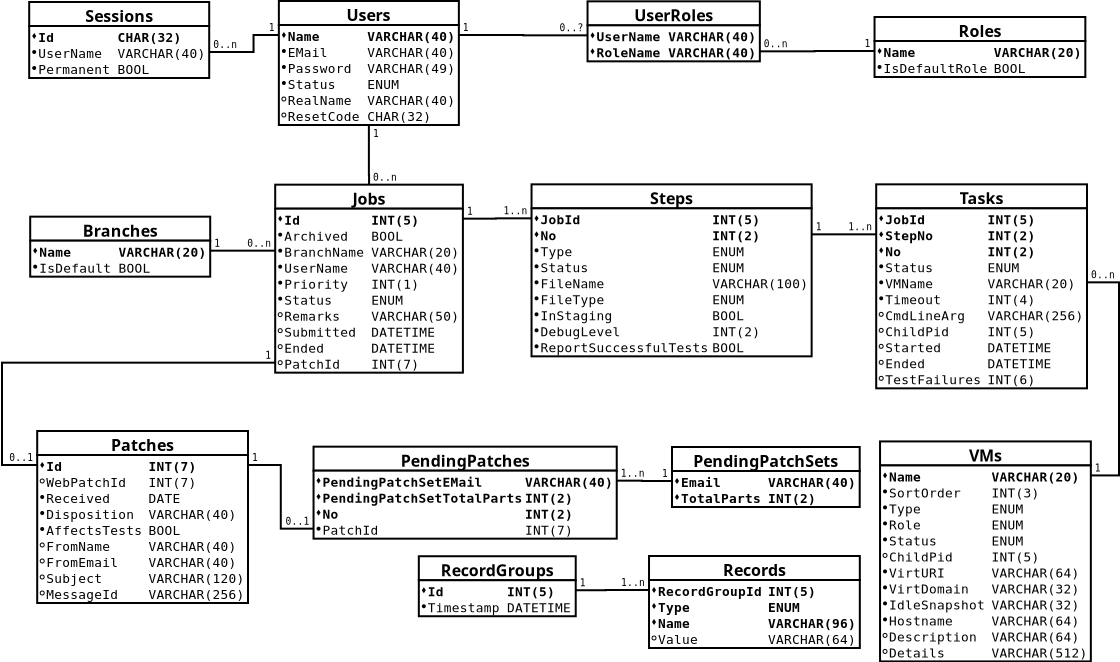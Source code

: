 <?xml version="1.0" encoding="UTF-8"?>
<dia:diagram xmlns:dia="http://www.lysator.liu.se/~alla/dia/">
  <dia:layer name="Background" visible="true" connectable="true" active="true">
    <dia:object type="Database - Table" version="0" id="O0">
      <dia:attribute name="obj_pos">
        <dia:point val="-4.388,-24.05"/>
      </dia:attribute>
      <dia:attribute name="obj_bb">
        <dia:rectangle val="-4.388,-24.05;4.612,-17.85"/>
      </dia:attribute>
      <dia:attribute name="meta">
        <dia:composite type="dict"/>
      </dia:attribute>
      <dia:attribute name="elem_corner">
        <dia:point val="-4.388,-24.05"/>
      </dia:attribute>
      <dia:attribute name="elem_width">
        <dia:real val="9"/>
      </dia:attribute>
      <dia:attribute name="elem_height">
        <dia:real val="6.2"/>
      </dia:attribute>
      <dia:attribute name="name">
        <dia:string>#Users#</dia:string>
      </dia:attribute>
      <dia:attribute name="comment">
        <dia:string>##</dia:string>
      </dia:attribute>
      <dia:attribute name="visible_comment">
        <dia:boolean val="false"/>
      </dia:attribute>
      <dia:attribute name="underline_primary_key">
        <dia:boolean val="false"/>
      </dia:attribute>
      <dia:attribute name="tagging_comment">
        <dia:boolean val="false"/>
      </dia:attribute>
      <dia:attribute name="bold_primary_keys">
        <dia:boolean val="true"/>
      </dia:attribute>
      <dia:attribute name="attributes">
        <dia:composite type="table_attribute">
          <dia:attribute name="name">
            <dia:string>#Name#</dia:string>
          </dia:attribute>
          <dia:attribute name="type">
            <dia:string>#VARCHAR(40)#</dia:string>
          </dia:attribute>
          <dia:attribute name="comment">
            <dia:string>##</dia:string>
          </dia:attribute>
          <dia:attribute name="primary_key">
            <dia:boolean val="true"/>
          </dia:attribute>
          <dia:attribute name="nullable">
            <dia:boolean val="false"/>
          </dia:attribute>
          <dia:attribute name="unique">
            <dia:boolean val="true"/>
          </dia:attribute>
          <dia:attribute name="default_value">
            <dia:string>##</dia:string>
          </dia:attribute>
        </dia:composite>
        <dia:composite type="table_attribute">
          <dia:attribute name="name">
            <dia:string>#EMail#</dia:string>
          </dia:attribute>
          <dia:attribute name="type">
            <dia:string>#VARCHAR(40)#</dia:string>
          </dia:attribute>
          <dia:attribute name="comment">
            <dia:string>##</dia:string>
          </dia:attribute>
          <dia:attribute name="primary_key">
            <dia:boolean val="false"/>
          </dia:attribute>
          <dia:attribute name="nullable">
            <dia:boolean val="false"/>
          </dia:attribute>
          <dia:attribute name="unique">
            <dia:boolean val="false"/>
          </dia:attribute>
          <dia:attribute name="default_value">
            <dia:string>##</dia:string>
          </dia:attribute>
        </dia:composite>
        <dia:composite type="table_attribute">
          <dia:attribute name="name">
            <dia:string>#Password#</dia:string>
          </dia:attribute>
          <dia:attribute name="type">
            <dia:string>#VARCHAR(49)#</dia:string>
          </dia:attribute>
          <dia:attribute name="comment">
            <dia:string>##</dia:string>
          </dia:attribute>
          <dia:attribute name="primary_key">
            <dia:boolean val="false"/>
          </dia:attribute>
          <dia:attribute name="nullable">
            <dia:boolean val="false"/>
          </dia:attribute>
          <dia:attribute name="unique">
            <dia:boolean val="false"/>
          </dia:attribute>
          <dia:attribute name="default_value">
            <dia:string>##</dia:string>
          </dia:attribute>
        </dia:composite>
        <dia:composite type="table_attribute">
          <dia:attribute name="name">
            <dia:string>#Status#</dia:string>
          </dia:attribute>
          <dia:attribute name="type">
            <dia:string>#ENUM#</dia:string>
          </dia:attribute>
          <dia:attribute name="comment">
            <dia:string>##</dia:string>
          </dia:attribute>
          <dia:attribute name="primary_key">
            <dia:boolean val="false"/>
          </dia:attribute>
          <dia:attribute name="nullable">
            <dia:boolean val="false"/>
          </dia:attribute>
          <dia:attribute name="unique">
            <dia:boolean val="false"/>
          </dia:attribute>
          <dia:attribute name="default_value">
            <dia:string>##</dia:string>
          </dia:attribute>
        </dia:composite>
        <dia:composite type="table_attribute">
          <dia:attribute name="name">
            <dia:string>#RealName#</dia:string>
          </dia:attribute>
          <dia:attribute name="type">
            <dia:string>#VARCHAR(40)#</dia:string>
          </dia:attribute>
          <dia:attribute name="comment">
            <dia:string>##</dia:string>
          </dia:attribute>
          <dia:attribute name="primary_key">
            <dia:boolean val="false"/>
          </dia:attribute>
          <dia:attribute name="nullable">
            <dia:boolean val="true"/>
          </dia:attribute>
          <dia:attribute name="unique">
            <dia:boolean val="false"/>
          </dia:attribute>
          <dia:attribute name="default_value">
            <dia:string>##</dia:string>
          </dia:attribute>
        </dia:composite>
        <dia:composite type="table_attribute">
          <dia:attribute name="name">
            <dia:string>#ResetCode#</dia:string>
          </dia:attribute>
          <dia:attribute name="type">
            <dia:string>#CHAR(32)#</dia:string>
          </dia:attribute>
          <dia:attribute name="comment">
            <dia:string>##</dia:string>
          </dia:attribute>
          <dia:attribute name="primary_key">
            <dia:boolean val="false"/>
          </dia:attribute>
          <dia:attribute name="nullable">
            <dia:boolean val="true"/>
          </dia:attribute>
          <dia:attribute name="unique">
            <dia:boolean val="false"/>
          </dia:attribute>
          <dia:attribute name="default_value">
            <dia:string>##</dia:string>
          </dia:attribute>
        </dia:composite>
      </dia:attribute>
      <dia:attribute name="normal_font">
        <dia:font family="monospace" style="0" name="Courier"/>
      </dia:attribute>
      <dia:attribute name="name_font">
        <dia:font family="sans" style="80" name="Helvetica-Bold"/>
      </dia:attribute>
      <dia:attribute name="comment_font">
        <dia:font family="sans" style="8" name="Helvetica-Oblique"/>
      </dia:attribute>
      <dia:attribute name="normal_font_height">
        <dia:real val="0.8"/>
      </dia:attribute>
      <dia:attribute name="name_font_height">
        <dia:real val="1.0"/>
      </dia:attribute>
      <dia:attribute name="comment_font_height">
        <dia:real val="0.7"/>
      </dia:attribute>
      <dia:attribute name="text_colour">
        <dia:color val="#000000ff"/>
      </dia:attribute>
      <dia:attribute name="line_colour">
        <dia:color val="#000000ff"/>
      </dia:attribute>
      <dia:attribute name="fill_colour">
        <dia:color val="#ffffffff"/>
      </dia:attribute>
      <dia:attribute name="line_width">
        <dia:real val="0.1"/>
      </dia:attribute>
    </dia:object>
    <dia:object type="Database - Table" version="0" id="O1">
      <dia:attribute name="obj_pos">
        <dia:point val="-16.871,-24"/>
      </dia:attribute>
      <dia:attribute name="obj_bb">
        <dia:rectangle val="-16.871,-24;-7.871,-20.2"/>
      </dia:attribute>
      <dia:attribute name="meta">
        <dia:composite type="dict"/>
      </dia:attribute>
      <dia:attribute name="elem_corner">
        <dia:point val="-16.871,-24"/>
      </dia:attribute>
      <dia:attribute name="elem_width">
        <dia:real val="9"/>
      </dia:attribute>
      <dia:attribute name="elem_height">
        <dia:real val="3.8"/>
      </dia:attribute>
      <dia:attribute name="name">
        <dia:string>#Sessions#</dia:string>
      </dia:attribute>
      <dia:attribute name="comment">
        <dia:string>##</dia:string>
      </dia:attribute>
      <dia:attribute name="visible_comment">
        <dia:boolean val="false"/>
      </dia:attribute>
      <dia:attribute name="underline_primary_key">
        <dia:boolean val="false"/>
      </dia:attribute>
      <dia:attribute name="tagging_comment">
        <dia:boolean val="false"/>
      </dia:attribute>
      <dia:attribute name="bold_primary_keys">
        <dia:boolean val="true"/>
      </dia:attribute>
      <dia:attribute name="attributes">
        <dia:composite type="table_attribute">
          <dia:attribute name="name">
            <dia:string>#Id#</dia:string>
          </dia:attribute>
          <dia:attribute name="type">
            <dia:string>#CHAR(32)#</dia:string>
          </dia:attribute>
          <dia:attribute name="comment">
            <dia:string>##</dia:string>
          </dia:attribute>
          <dia:attribute name="primary_key">
            <dia:boolean val="true"/>
          </dia:attribute>
          <dia:attribute name="nullable">
            <dia:boolean val="false"/>
          </dia:attribute>
          <dia:attribute name="unique">
            <dia:boolean val="true"/>
          </dia:attribute>
          <dia:attribute name="default_value">
            <dia:string>##</dia:string>
          </dia:attribute>
        </dia:composite>
        <dia:composite type="table_attribute">
          <dia:attribute name="name">
            <dia:string>#UserName#</dia:string>
          </dia:attribute>
          <dia:attribute name="type">
            <dia:string>#VARCHAR(40)#</dia:string>
          </dia:attribute>
          <dia:attribute name="comment">
            <dia:string>##</dia:string>
          </dia:attribute>
          <dia:attribute name="primary_key">
            <dia:boolean val="false"/>
          </dia:attribute>
          <dia:attribute name="nullable">
            <dia:boolean val="false"/>
          </dia:attribute>
          <dia:attribute name="unique">
            <dia:boolean val="false"/>
          </dia:attribute>
          <dia:attribute name="default_value">
            <dia:string>##</dia:string>
          </dia:attribute>
        </dia:composite>
        <dia:composite type="table_attribute">
          <dia:attribute name="name">
            <dia:string>#Permanent#</dia:string>
          </dia:attribute>
          <dia:attribute name="type">
            <dia:string>#BOOL#</dia:string>
          </dia:attribute>
          <dia:attribute name="comment">
            <dia:string>##</dia:string>
          </dia:attribute>
          <dia:attribute name="primary_key">
            <dia:boolean val="false"/>
          </dia:attribute>
          <dia:attribute name="nullable">
            <dia:boolean val="false"/>
          </dia:attribute>
          <dia:attribute name="unique">
            <dia:boolean val="false"/>
          </dia:attribute>
          <dia:attribute name="default_value">
            <dia:string>##</dia:string>
          </dia:attribute>
        </dia:composite>
      </dia:attribute>
      <dia:attribute name="normal_font">
        <dia:font family="monospace" style="0" name="Courier"/>
      </dia:attribute>
      <dia:attribute name="name_font">
        <dia:font family="sans" style="80" name="Helvetica-Bold"/>
      </dia:attribute>
      <dia:attribute name="comment_font">
        <dia:font family="sans" style="8" name="Helvetica-Oblique"/>
      </dia:attribute>
      <dia:attribute name="normal_font_height">
        <dia:real val="0.8"/>
      </dia:attribute>
      <dia:attribute name="name_font_height">
        <dia:real val="1.0"/>
      </dia:attribute>
      <dia:attribute name="comment_font_height">
        <dia:real val="0.7"/>
      </dia:attribute>
      <dia:attribute name="text_colour">
        <dia:color val="#000000ff"/>
      </dia:attribute>
      <dia:attribute name="line_colour">
        <dia:color val="#000000ff"/>
      </dia:attribute>
      <dia:attribute name="fill_colour">
        <dia:color val="#ffffffff"/>
      </dia:attribute>
      <dia:attribute name="line_width">
        <dia:real val="0.1"/>
      </dia:attribute>
    </dia:object>
    <dia:object type="Database - Table" version="0" id="O2">
      <dia:attribute name="obj_pos">
        <dia:point val="11.046,-24.033"/>
      </dia:attribute>
      <dia:attribute name="obj_bb">
        <dia:rectangle val="11.046,-24.033;19.661,-21.033"/>
      </dia:attribute>
      <dia:attribute name="meta">
        <dia:composite type="dict"/>
      </dia:attribute>
      <dia:attribute name="elem_corner">
        <dia:point val="11.046,-24.033"/>
      </dia:attribute>
      <dia:attribute name="elem_width">
        <dia:real val="8.615"/>
      </dia:attribute>
      <dia:attribute name="elem_height">
        <dia:real val="3"/>
      </dia:attribute>
      <dia:attribute name="name">
        <dia:string>#UserRoles#</dia:string>
      </dia:attribute>
      <dia:attribute name="comment">
        <dia:string>##</dia:string>
      </dia:attribute>
      <dia:attribute name="visible_comment">
        <dia:boolean val="false"/>
      </dia:attribute>
      <dia:attribute name="underline_primary_key">
        <dia:boolean val="false"/>
      </dia:attribute>
      <dia:attribute name="tagging_comment">
        <dia:boolean val="false"/>
      </dia:attribute>
      <dia:attribute name="bold_primary_keys">
        <dia:boolean val="true"/>
      </dia:attribute>
      <dia:attribute name="attributes">
        <dia:composite type="table_attribute">
          <dia:attribute name="name">
            <dia:string>#UserName#</dia:string>
          </dia:attribute>
          <dia:attribute name="type">
            <dia:string>#VARCHAR(40)#</dia:string>
          </dia:attribute>
          <dia:attribute name="comment">
            <dia:string>##</dia:string>
          </dia:attribute>
          <dia:attribute name="primary_key">
            <dia:boolean val="true"/>
          </dia:attribute>
          <dia:attribute name="nullable">
            <dia:boolean val="false"/>
          </dia:attribute>
          <dia:attribute name="unique">
            <dia:boolean val="true"/>
          </dia:attribute>
          <dia:attribute name="default_value">
            <dia:string>##</dia:string>
          </dia:attribute>
        </dia:composite>
        <dia:composite type="table_attribute">
          <dia:attribute name="name">
            <dia:string>#RoleName#</dia:string>
          </dia:attribute>
          <dia:attribute name="type">
            <dia:string>#VARCHAR(40)#</dia:string>
          </dia:attribute>
          <dia:attribute name="comment">
            <dia:string>##</dia:string>
          </dia:attribute>
          <dia:attribute name="primary_key">
            <dia:boolean val="true"/>
          </dia:attribute>
          <dia:attribute name="nullable">
            <dia:boolean val="false"/>
          </dia:attribute>
          <dia:attribute name="unique">
            <dia:boolean val="true"/>
          </dia:attribute>
          <dia:attribute name="default_value">
            <dia:string>##</dia:string>
          </dia:attribute>
        </dia:composite>
      </dia:attribute>
      <dia:attribute name="normal_font">
        <dia:font family="monospace" style="0" name="Courier"/>
      </dia:attribute>
      <dia:attribute name="name_font">
        <dia:font family="sans" style="80" name="Helvetica-Bold"/>
      </dia:attribute>
      <dia:attribute name="comment_font">
        <dia:font family="sans" style="8" name="Helvetica-Oblique"/>
      </dia:attribute>
      <dia:attribute name="normal_font_height">
        <dia:real val="0.8"/>
      </dia:attribute>
      <dia:attribute name="name_font_height">
        <dia:real val="1.0"/>
      </dia:attribute>
      <dia:attribute name="comment_font_height">
        <dia:real val="0.7"/>
      </dia:attribute>
      <dia:attribute name="text_colour">
        <dia:color val="#000000ff"/>
      </dia:attribute>
      <dia:attribute name="line_colour">
        <dia:color val="#000000ff"/>
      </dia:attribute>
      <dia:attribute name="fill_colour">
        <dia:color val="#ffffffff"/>
      </dia:attribute>
      <dia:attribute name="line_width">
        <dia:real val="0.1"/>
      </dia:attribute>
    </dia:object>
    <dia:object type="Database - Table" version="0" id="O3">
      <dia:attribute name="obj_pos">
        <dia:point val="25.396,-23.25"/>
      </dia:attribute>
      <dia:attribute name="obj_bb">
        <dia:rectangle val="25.396,-23.25;35.936,-20.25"/>
      </dia:attribute>
      <dia:attribute name="meta">
        <dia:composite type="dict"/>
      </dia:attribute>
      <dia:attribute name="elem_corner">
        <dia:point val="25.396,-23.25"/>
      </dia:attribute>
      <dia:attribute name="elem_width">
        <dia:real val="10.54"/>
      </dia:attribute>
      <dia:attribute name="elem_height">
        <dia:real val="3"/>
      </dia:attribute>
      <dia:attribute name="name">
        <dia:string>#Roles#</dia:string>
      </dia:attribute>
      <dia:attribute name="comment">
        <dia:string>##</dia:string>
      </dia:attribute>
      <dia:attribute name="visible_comment">
        <dia:boolean val="false"/>
      </dia:attribute>
      <dia:attribute name="underline_primary_key">
        <dia:boolean val="false"/>
      </dia:attribute>
      <dia:attribute name="tagging_comment">
        <dia:boolean val="false"/>
      </dia:attribute>
      <dia:attribute name="bold_primary_keys">
        <dia:boolean val="true"/>
      </dia:attribute>
      <dia:attribute name="attributes">
        <dia:composite type="table_attribute">
          <dia:attribute name="name">
            <dia:string>#Name#</dia:string>
          </dia:attribute>
          <dia:attribute name="type">
            <dia:string>#VARCHAR(20)#</dia:string>
          </dia:attribute>
          <dia:attribute name="comment">
            <dia:string>##</dia:string>
          </dia:attribute>
          <dia:attribute name="primary_key">
            <dia:boolean val="true"/>
          </dia:attribute>
          <dia:attribute name="nullable">
            <dia:boolean val="false"/>
          </dia:attribute>
          <dia:attribute name="unique">
            <dia:boolean val="true"/>
          </dia:attribute>
          <dia:attribute name="default_value">
            <dia:string>##</dia:string>
          </dia:attribute>
        </dia:composite>
        <dia:composite type="table_attribute">
          <dia:attribute name="name">
            <dia:string>#IsDefaultRole#</dia:string>
          </dia:attribute>
          <dia:attribute name="type">
            <dia:string>#BOOL#</dia:string>
          </dia:attribute>
          <dia:attribute name="comment">
            <dia:string>##</dia:string>
          </dia:attribute>
          <dia:attribute name="primary_key">
            <dia:boolean val="false"/>
          </dia:attribute>
          <dia:attribute name="nullable">
            <dia:boolean val="false"/>
          </dia:attribute>
          <dia:attribute name="unique">
            <dia:boolean val="false"/>
          </dia:attribute>
          <dia:attribute name="default_value">
            <dia:string>##</dia:string>
          </dia:attribute>
        </dia:composite>
      </dia:attribute>
      <dia:attribute name="normal_font">
        <dia:font family="monospace" style="0" name="Courier"/>
      </dia:attribute>
      <dia:attribute name="name_font">
        <dia:font family="sans" style="80" name="Helvetica-Bold"/>
      </dia:attribute>
      <dia:attribute name="comment_font">
        <dia:font family="sans" style="8" name="Helvetica-Oblique"/>
      </dia:attribute>
      <dia:attribute name="normal_font_height">
        <dia:real val="0.8"/>
      </dia:attribute>
      <dia:attribute name="name_font_height">
        <dia:real val="1.0"/>
      </dia:attribute>
      <dia:attribute name="comment_font_height">
        <dia:real val="0.7"/>
      </dia:attribute>
      <dia:attribute name="text_colour">
        <dia:color val="#000000ff"/>
      </dia:attribute>
      <dia:attribute name="line_colour">
        <dia:color val="#000000ff"/>
      </dia:attribute>
      <dia:attribute name="fill_colour">
        <dia:color val="#ffffffff"/>
      </dia:attribute>
      <dia:attribute name="line_width">
        <dia:real val="0.1"/>
      </dia:attribute>
    </dia:object>
    <dia:object type="Database - Reference" version="0" id="O4">
      <dia:attribute name="obj_pos">
        <dia:point val="-7.871,-21.5"/>
      </dia:attribute>
      <dia:attribute name="obj_bb">
        <dia:rectangle val="-7.921,-23;-4.338,-21.45"/>
      </dia:attribute>
      <dia:attribute name="meta">
        <dia:composite type="dict"/>
      </dia:attribute>
      <dia:attribute name="orth_points">
        <dia:point val="-7.871,-21.5"/>
        <dia:point val="-5.654,-21.5"/>
        <dia:point val="-5.654,-22.35"/>
        <dia:point val="-4.388,-22.35"/>
      </dia:attribute>
      <dia:attribute name="orth_orient">
        <dia:enum val="0"/>
        <dia:enum val="1"/>
        <dia:enum val="0"/>
      </dia:attribute>
      <dia:attribute name="orth_autoroute">
        <dia:boolean val="false"/>
      </dia:attribute>
      <dia:attribute name="text_colour">
        <dia:color val="#000000ff"/>
      </dia:attribute>
      <dia:attribute name="line_colour">
        <dia:color val="#000000ff"/>
      </dia:attribute>
      <dia:attribute name="line_width">
        <dia:real val="0.1"/>
      </dia:attribute>
      <dia:attribute name="line_style">
        <dia:enum val="0"/>
        <dia:real val="1"/>
      </dia:attribute>
      <dia:attribute name="corner_radius">
        <dia:real val="0"/>
      </dia:attribute>
      <dia:attribute name="end_arrow">
        <dia:enum val="0"/>
      </dia:attribute>
      <dia:attribute name="start_point_desc">
        <dia:string>#0..n#</dia:string>
      </dia:attribute>
      <dia:attribute name="end_point_desc">
        <dia:string>#1#</dia:string>
      </dia:attribute>
      <dia:attribute name="normal_font">
        <dia:font family="monospace" style="0" name="Courier"/>
      </dia:attribute>
      <dia:attribute name="normal_font_height">
        <dia:real val="0.6"/>
      </dia:attribute>
      <dia:connections>
        <dia:connection handle="0" to="O1" connection="15"/>
        <dia:connection handle="1" to="O0" connection="12"/>
      </dia:connections>
    </dia:object>
    <dia:object type="Database - Reference" version="0" id="O5">
      <dia:attribute name="obj_pos">
        <dia:point val="4.612,-22.35"/>
      </dia:attribute>
      <dia:attribute name="obj_bb">
        <dia:rectangle val="4.562,-23;11.096,-22.283"/>
      </dia:attribute>
      <dia:attribute name="meta">
        <dia:composite type="dict"/>
      </dia:attribute>
      <dia:attribute name="orth_points">
        <dia:point val="4.612,-22.35"/>
        <dia:point val="7.829,-22.35"/>
        <dia:point val="7.829,-22.333"/>
        <dia:point val="11.046,-22.333"/>
      </dia:attribute>
      <dia:attribute name="orth_orient">
        <dia:enum val="0"/>
        <dia:enum val="1"/>
        <dia:enum val="0"/>
      </dia:attribute>
      <dia:attribute name="orth_autoroute">
        <dia:boolean val="true"/>
      </dia:attribute>
      <dia:attribute name="text_colour">
        <dia:color val="#000000ff"/>
      </dia:attribute>
      <dia:attribute name="line_colour">
        <dia:color val="#000000ff"/>
      </dia:attribute>
      <dia:attribute name="line_width">
        <dia:real val="0.1"/>
      </dia:attribute>
      <dia:attribute name="line_style">
        <dia:enum val="0"/>
        <dia:real val="1"/>
      </dia:attribute>
      <dia:attribute name="corner_radius">
        <dia:real val="0"/>
      </dia:attribute>
      <dia:attribute name="end_arrow">
        <dia:enum val="0"/>
      </dia:attribute>
      <dia:attribute name="start_point_desc">
        <dia:string>#1#</dia:string>
      </dia:attribute>
      <dia:attribute name="end_point_desc">
        <dia:string>#0..?#</dia:string>
      </dia:attribute>
      <dia:attribute name="normal_font">
        <dia:font family="monospace" style="0" name="Courier"/>
      </dia:attribute>
      <dia:attribute name="normal_font_height">
        <dia:real val="0.6"/>
      </dia:attribute>
      <dia:connections>
        <dia:connection handle="0" to="O0" connection="13"/>
        <dia:connection handle="1" to="O2" connection="12"/>
      </dia:connections>
    </dia:object>
    <dia:object type="Database - Reference" version="0" id="O6">
      <dia:attribute name="obj_pos">
        <dia:point val="19.661,-21.533"/>
      </dia:attribute>
      <dia:attribute name="obj_bb">
        <dia:rectangle val="19.611,-22.2;25.446,-21.483"/>
      </dia:attribute>
      <dia:attribute name="meta">
        <dia:composite type="dict"/>
      </dia:attribute>
      <dia:attribute name="orth_points">
        <dia:point val="19.661,-21.533"/>
        <dia:point val="22.403,-21.533"/>
        <dia:point val="22.403,-21.55"/>
        <dia:point val="25.396,-21.55"/>
      </dia:attribute>
      <dia:attribute name="orth_orient">
        <dia:enum val="0"/>
        <dia:enum val="1"/>
        <dia:enum val="0"/>
      </dia:attribute>
      <dia:attribute name="orth_autoroute">
        <dia:boolean val="false"/>
      </dia:attribute>
      <dia:attribute name="text_colour">
        <dia:color val="#000000ff"/>
      </dia:attribute>
      <dia:attribute name="line_colour">
        <dia:color val="#000000ff"/>
      </dia:attribute>
      <dia:attribute name="line_width">
        <dia:real val="0.1"/>
      </dia:attribute>
      <dia:attribute name="line_style">
        <dia:enum val="0"/>
        <dia:real val="1"/>
      </dia:attribute>
      <dia:attribute name="corner_radius">
        <dia:real val="0"/>
      </dia:attribute>
      <dia:attribute name="end_arrow">
        <dia:enum val="0"/>
      </dia:attribute>
      <dia:attribute name="start_point_desc">
        <dia:string>#0..n#</dia:string>
      </dia:attribute>
      <dia:attribute name="end_point_desc">
        <dia:string>#1#</dia:string>
      </dia:attribute>
      <dia:attribute name="normal_font">
        <dia:font family="monospace" style="0" name="Courier"/>
      </dia:attribute>
      <dia:attribute name="normal_font_height">
        <dia:real val="0.6"/>
      </dia:attribute>
      <dia:connections>
        <dia:connection handle="0" to="O2" connection="15"/>
        <dia:connection handle="1" to="O3" connection="12"/>
      </dia:connections>
    </dia:object>
    <dia:object type="Database - Table" version="0" id="O7">
      <dia:attribute name="obj_pos">
        <dia:point val="-16.821,-13.267"/>
      </dia:attribute>
      <dia:attribute name="obj_bb">
        <dia:rectangle val="-16.821,-13.267;-7.821,-10.267"/>
      </dia:attribute>
      <dia:attribute name="meta">
        <dia:composite type="dict"/>
      </dia:attribute>
      <dia:attribute name="elem_corner">
        <dia:point val="-16.821,-13.267"/>
      </dia:attribute>
      <dia:attribute name="elem_width">
        <dia:real val="9"/>
      </dia:attribute>
      <dia:attribute name="elem_height">
        <dia:real val="3"/>
      </dia:attribute>
      <dia:attribute name="name">
        <dia:string>#Branches#</dia:string>
      </dia:attribute>
      <dia:attribute name="comment">
        <dia:string>##</dia:string>
      </dia:attribute>
      <dia:attribute name="visible_comment">
        <dia:boolean val="false"/>
      </dia:attribute>
      <dia:attribute name="underline_primary_key">
        <dia:boolean val="false"/>
      </dia:attribute>
      <dia:attribute name="tagging_comment">
        <dia:boolean val="false"/>
      </dia:attribute>
      <dia:attribute name="bold_primary_keys">
        <dia:boolean val="true"/>
      </dia:attribute>
      <dia:attribute name="attributes">
        <dia:composite type="table_attribute">
          <dia:attribute name="name">
            <dia:string>#Name#</dia:string>
          </dia:attribute>
          <dia:attribute name="type">
            <dia:string>#VARCHAR(20)#</dia:string>
          </dia:attribute>
          <dia:attribute name="comment">
            <dia:string>##</dia:string>
          </dia:attribute>
          <dia:attribute name="primary_key">
            <dia:boolean val="true"/>
          </dia:attribute>
          <dia:attribute name="nullable">
            <dia:boolean val="false"/>
          </dia:attribute>
          <dia:attribute name="unique">
            <dia:boolean val="true"/>
          </dia:attribute>
          <dia:attribute name="default_value">
            <dia:string>##</dia:string>
          </dia:attribute>
        </dia:composite>
        <dia:composite type="table_attribute">
          <dia:attribute name="name">
            <dia:string>#IsDefault#</dia:string>
          </dia:attribute>
          <dia:attribute name="type">
            <dia:string>#BOOL#</dia:string>
          </dia:attribute>
          <dia:attribute name="comment">
            <dia:string>##</dia:string>
          </dia:attribute>
          <dia:attribute name="primary_key">
            <dia:boolean val="false"/>
          </dia:attribute>
          <dia:attribute name="nullable">
            <dia:boolean val="false"/>
          </dia:attribute>
          <dia:attribute name="unique">
            <dia:boolean val="false"/>
          </dia:attribute>
          <dia:attribute name="default_value">
            <dia:string>##</dia:string>
          </dia:attribute>
        </dia:composite>
      </dia:attribute>
      <dia:attribute name="normal_font">
        <dia:font family="monospace" style="0" name="Courier"/>
      </dia:attribute>
      <dia:attribute name="name_font">
        <dia:font family="sans" style="80" name="Helvetica-Bold"/>
      </dia:attribute>
      <dia:attribute name="comment_font">
        <dia:font family="sans" style="8" name="Helvetica-Oblique"/>
      </dia:attribute>
      <dia:attribute name="normal_font_height">
        <dia:real val="0.8"/>
      </dia:attribute>
      <dia:attribute name="name_font_height">
        <dia:real val="1.0"/>
      </dia:attribute>
      <dia:attribute name="comment_font_height">
        <dia:real val="0.7"/>
      </dia:attribute>
      <dia:attribute name="text_colour">
        <dia:color val="#000000ff"/>
      </dia:attribute>
      <dia:attribute name="line_colour">
        <dia:color val="#000000ff"/>
      </dia:attribute>
      <dia:attribute name="fill_colour">
        <dia:color val="#ffffffff"/>
      </dia:attribute>
      <dia:attribute name="line_width">
        <dia:real val="0.1"/>
      </dia:attribute>
    </dia:object>
    <dia:object type="Database - Table" version="0" id="O8">
      <dia:attribute name="obj_pos">
        <dia:point val="-16.471,-2.55"/>
      </dia:attribute>
      <dia:attribute name="obj_bb">
        <dia:rectangle val="-16.471,-2.55;-5.931,6.05"/>
      </dia:attribute>
      <dia:attribute name="meta">
        <dia:composite type="dict"/>
      </dia:attribute>
      <dia:attribute name="elem_corner">
        <dia:point val="-16.471,-2.55"/>
      </dia:attribute>
      <dia:attribute name="elem_width">
        <dia:real val="10.54"/>
      </dia:attribute>
      <dia:attribute name="elem_height">
        <dia:real val="8.6"/>
      </dia:attribute>
      <dia:attribute name="name">
        <dia:string>#Patches#</dia:string>
      </dia:attribute>
      <dia:attribute name="comment">
        <dia:string>##</dia:string>
      </dia:attribute>
      <dia:attribute name="visible_comment">
        <dia:boolean val="false"/>
      </dia:attribute>
      <dia:attribute name="underline_primary_key">
        <dia:boolean val="false"/>
      </dia:attribute>
      <dia:attribute name="tagging_comment">
        <dia:boolean val="false"/>
      </dia:attribute>
      <dia:attribute name="bold_primary_keys">
        <dia:boolean val="true"/>
      </dia:attribute>
      <dia:attribute name="attributes">
        <dia:composite type="table_attribute">
          <dia:attribute name="name">
            <dia:string>#Id#</dia:string>
          </dia:attribute>
          <dia:attribute name="type">
            <dia:string>#INT(7)#</dia:string>
          </dia:attribute>
          <dia:attribute name="comment">
            <dia:string>##</dia:string>
          </dia:attribute>
          <dia:attribute name="primary_key">
            <dia:boolean val="true"/>
          </dia:attribute>
          <dia:attribute name="nullable">
            <dia:boolean val="false"/>
          </dia:attribute>
          <dia:attribute name="unique">
            <dia:boolean val="true"/>
          </dia:attribute>
          <dia:attribute name="default_value">
            <dia:string>##</dia:string>
          </dia:attribute>
        </dia:composite>
        <dia:composite type="table_attribute">
          <dia:attribute name="name">
            <dia:string>#WebPatchId#</dia:string>
          </dia:attribute>
          <dia:attribute name="type">
            <dia:string>#INT(7)#</dia:string>
          </dia:attribute>
          <dia:attribute name="comment">
            <dia:string>##</dia:string>
          </dia:attribute>
          <dia:attribute name="primary_key">
            <dia:boolean val="false"/>
          </dia:attribute>
          <dia:attribute name="nullable">
            <dia:boolean val="true"/>
          </dia:attribute>
          <dia:attribute name="unique">
            <dia:boolean val="false"/>
          </dia:attribute>
          <dia:attribute name="default_value">
            <dia:string>##</dia:string>
          </dia:attribute>
        </dia:composite>
        <dia:composite type="table_attribute">
          <dia:attribute name="name">
            <dia:string>#Received#</dia:string>
          </dia:attribute>
          <dia:attribute name="type">
            <dia:string>#DATE#</dia:string>
          </dia:attribute>
          <dia:attribute name="comment">
            <dia:string>##</dia:string>
          </dia:attribute>
          <dia:attribute name="primary_key">
            <dia:boolean val="false"/>
          </dia:attribute>
          <dia:attribute name="nullable">
            <dia:boolean val="false"/>
          </dia:attribute>
          <dia:attribute name="unique">
            <dia:boolean val="false"/>
          </dia:attribute>
          <dia:attribute name="default_value">
            <dia:string>##</dia:string>
          </dia:attribute>
        </dia:composite>
        <dia:composite type="table_attribute">
          <dia:attribute name="name">
            <dia:string>#Disposition#</dia:string>
          </dia:attribute>
          <dia:attribute name="type">
            <dia:string>#VARCHAR(40)#</dia:string>
          </dia:attribute>
          <dia:attribute name="comment">
            <dia:string>##</dia:string>
          </dia:attribute>
          <dia:attribute name="primary_key">
            <dia:boolean val="false"/>
          </dia:attribute>
          <dia:attribute name="nullable">
            <dia:boolean val="false"/>
          </dia:attribute>
          <dia:attribute name="unique">
            <dia:boolean val="false"/>
          </dia:attribute>
          <dia:attribute name="default_value">
            <dia:string>##</dia:string>
          </dia:attribute>
        </dia:composite>
        <dia:composite type="table_attribute">
          <dia:attribute name="name">
            <dia:string>#AffectsTests#</dia:string>
          </dia:attribute>
          <dia:attribute name="type">
            <dia:string>#BOOL#</dia:string>
          </dia:attribute>
          <dia:attribute name="comment">
            <dia:string>##</dia:string>
          </dia:attribute>
          <dia:attribute name="primary_key">
            <dia:boolean val="false"/>
          </dia:attribute>
          <dia:attribute name="nullable">
            <dia:boolean val="false"/>
          </dia:attribute>
          <dia:attribute name="unique">
            <dia:boolean val="false"/>
          </dia:attribute>
          <dia:attribute name="default_value">
            <dia:string>##</dia:string>
          </dia:attribute>
        </dia:composite>
        <dia:composite type="table_attribute">
          <dia:attribute name="name">
            <dia:string>#FromName#</dia:string>
          </dia:attribute>
          <dia:attribute name="type">
            <dia:string>#VARCHAR(40)#</dia:string>
          </dia:attribute>
          <dia:attribute name="comment">
            <dia:string>##</dia:string>
          </dia:attribute>
          <dia:attribute name="primary_key">
            <dia:boolean val="false"/>
          </dia:attribute>
          <dia:attribute name="nullable">
            <dia:boolean val="true"/>
          </dia:attribute>
          <dia:attribute name="unique">
            <dia:boolean val="false"/>
          </dia:attribute>
          <dia:attribute name="default_value">
            <dia:string>##</dia:string>
          </dia:attribute>
        </dia:composite>
        <dia:composite type="table_attribute">
          <dia:attribute name="name">
            <dia:string>#FromEmail#</dia:string>
          </dia:attribute>
          <dia:attribute name="type">
            <dia:string>#VARCHAR(40)#</dia:string>
          </dia:attribute>
          <dia:attribute name="comment">
            <dia:string>##</dia:string>
          </dia:attribute>
          <dia:attribute name="primary_key">
            <dia:boolean val="false"/>
          </dia:attribute>
          <dia:attribute name="nullable">
            <dia:boolean val="true"/>
          </dia:attribute>
          <dia:attribute name="unique">
            <dia:boolean val="false"/>
          </dia:attribute>
          <dia:attribute name="default_value">
            <dia:string>##</dia:string>
          </dia:attribute>
        </dia:composite>
        <dia:composite type="table_attribute">
          <dia:attribute name="name">
            <dia:string>#Subject#</dia:string>
          </dia:attribute>
          <dia:attribute name="type">
            <dia:string>#VARCHAR(120)#</dia:string>
          </dia:attribute>
          <dia:attribute name="comment">
            <dia:string>##</dia:string>
          </dia:attribute>
          <dia:attribute name="primary_key">
            <dia:boolean val="false"/>
          </dia:attribute>
          <dia:attribute name="nullable">
            <dia:boolean val="true"/>
          </dia:attribute>
          <dia:attribute name="unique">
            <dia:boolean val="false"/>
          </dia:attribute>
          <dia:attribute name="default_value">
            <dia:string>##</dia:string>
          </dia:attribute>
        </dia:composite>
        <dia:composite type="table_attribute">
          <dia:attribute name="name">
            <dia:string>#MessageId#</dia:string>
          </dia:attribute>
          <dia:attribute name="type">
            <dia:string>#VARCHAR(256)#</dia:string>
          </dia:attribute>
          <dia:attribute name="comment">
            <dia:string>##</dia:string>
          </dia:attribute>
          <dia:attribute name="primary_key">
            <dia:boolean val="false"/>
          </dia:attribute>
          <dia:attribute name="nullable">
            <dia:boolean val="true"/>
          </dia:attribute>
          <dia:attribute name="unique">
            <dia:boolean val="false"/>
          </dia:attribute>
          <dia:attribute name="default_value">
            <dia:string>##</dia:string>
          </dia:attribute>
        </dia:composite>
      </dia:attribute>
      <dia:attribute name="normal_font">
        <dia:font family="monospace" style="0" name="Courier"/>
      </dia:attribute>
      <dia:attribute name="name_font">
        <dia:font family="sans" style="80" name="Helvetica-Bold"/>
      </dia:attribute>
      <dia:attribute name="comment_font">
        <dia:font family="sans" style="8" name="Helvetica-Oblique"/>
      </dia:attribute>
      <dia:attribute name="normal_font_height">
        <dia:real val="0.8"/>
      </dia:attribute>
      <dia:attribute name="name_font_height">
        <dia:real val="1.0"/>
      </dia:attribute>
      <dia:attribute name="comment_font_height">
        <dia:real val="0.7"/>
      </dia:attribute>
      <dia:attribute name="text_colour">
        <dia:color val="#000000ff"/>
      </dia:attribute>
      <dia:attribute name="line_colour">
        <dia:color val="#000000ff"/>
      </dia:attribute>
      <dia:attribute name="fill_colour">
        <dia:color val="#ffffffff"/>
      </dia:attribute>
      <dia:attribute name="line_width">
        <dia:real val="0.1"/>
      </dia:attribute>
    </dia:object>
    <dia:object type="Database - Table" version="0" id="O9">
      <dia:attribute name="obj_pos">
        <dia:point val="-4.571,-14.867"/>
      </dia:attribute>
      <dia:attribute name="obj_bb">
        <dia:rectangle val="-4.571,-14.867;4.814,-5.467"/>
      </dia:attribute>
      <dia:attribute name="meta">
        <dia:composite type="dict"/>
      </dia:attribute>
      <dia:attribute name="elem_corner">
        <dia:point val="-4.571,-14.867"/>
      </dia:attribute>
      <dia:attribute name="elem_width">
        <dia:real val="9.385"/>
      </dia:attribute>
      <dia:attribute name="elem_height">
        <dia:real val="9.4"/>
      </dia:attribute>
      <dia:attribute name="name">
        <dia:string>#Jobs#</dia:string>
      </dia:attribute>
      <dia:attribute name="comment">
        <dia:string>##</dia:string>
      </dia:attribute>
      <dia:attribute name="visible_comment">
        <dia:boolean val="false"/>
      </dia:attribute>
      <dia:attribute name="underline_primary_key">
        <dia:boolean val="false"/>
      </dia:attribute>
      <dia:attribute name="tagging_comment">
        <dia:boolean val="false"/>
      </dia:attribute>
      <dia:attribute name="bold_primary_keys">
        <dia:boolean val="true"/>
      </dia:attribute>
      <dia:attribute name="attributes">
        <dia:composite type="table_attribute">
          <dia:attribute name="name">
            <dia:string>#Id#</dia:string>
          </dia:attribute>
          <dia:attribute name="type">
            <dia:string>#INT(5)#</dia:string>
          </dia:attribute>
          <dia:attribute name="comment">
            <dia:string>##</dia:string>
          </dia:attribute>
          <dia:attribute name="primary_key">
            <dia:boolean val="true"/>
          </dia:attribute>
          <dia:attribute name="nullable">
            <dia:boolean val="false"/>
          </dia:attribute>
          <dia:attribute name="unique">
            <dia:boolean val="true"/>
          </dia:attribute>
          <dia:attribute name="default_value">
            <dia:string>##</dia:string>
          </dia:attribute>
        </dia:composite>
        <dia:composite type="table_attribute">
          <dia:attribute name="name">
            <dia:string>#Archived#</dia:string>
          </dia:attribute>
          <dia:attribute name="type">
            <dia:string>#BOOL#</dia:string>
          </dia:attribute>
          <dia:attribute name="comment">
            <dia:string>##</dia:string>
          </dia:attribute>
          <dia:attribute name="primary_key">
            <dia:boolean val="false"/>
          </dia:attribute>
          <dia:attribute name="nullable">
            <dia:boolean val="false"/>
          </dia:attribute>
          <dia:attribute name="unique">
            <dia:boolean val="false"/>
          </dia:attribute>
          <dia:attribute name="default_value">
            <dia:string>##</dia:string>
          </dia:attribute>
        </dia:composite>
        <dia:composite type="table_attribute">
          <dia:attribute name="name">
            <dia:string>#BranchName#</dia:string>
          </dia:attribute>
          <dia:attribute name="type">
            <dia:string>#VARCHAR(20)#</dia:string>
          </dia:attribute>
          <dia:attribute name="comment">
            <dia:string>##</dia:string>
          </dia:attribute>
          <dia:attribute name="primary_key">
            <dia:boolean val="false"/>
          </dia:attribute>
          <dia:attribute name="nullable">
            <dia:boolean val="false"/>
          </dia:attribute>
          <dia:attribute name="unique">
            <dia:boolean val="false"/>
          </dia:attribute>
          <dia:attribute name="default_value">
            <dia:string>##</dia:string>
          </dia:attribute>
        </dia:composite>
        <dia:composite type="table_attribute">
          <dia:attribute name="name">
            <dia:string>#UserName#</dia:string>
          </dia:attribute>
          <dia:attribute name="type">
            <dia:string>#VARCHAR(40)#</dia:string>
          </dia:attribute>
          <dia:attribute name="comment">
            <dia:string>##</dia:string>
          </dia:attribute>
          <dia:attribute name="primary_key">
            <dia:boolean val="false"/>
          </dia:attribute>
          <dia:attribute name="nullable">
            <dia:boolean val="false"/>
          </dia:attribute>
          <dia:attribute name="unique">
            <dia:boolean val="false"/>
          </dia:attribute>
          <dia:attribute name="default_value">
            <dia:string>##</dia:string>
          </dia:attribute>
        </dia:composite>
        <dia:composite type="table_attribute">
          <dia:attribute name="name">
            <dia:string>#Priority#</dia:string>
          </dia:attribute>
          <dia:attribute name="type">
            <dia:string>#INT(1)#</dia:string>
          </dia:attribute>
          <dia:attribute name="comment">
            <dia:string>##</dia:string>
          </dia:attribute>
          <dia:attribute name="primary_key">
            <dia:boolean val="false"/>
          </dia:attribute>
          <dia:attribute name="nullable">
            <dia:boolean val="false"/>
          </dia:attribute>
          <dia:attribute name="unique">
            <dia:boolean val="false"/>
          </dia:attribute>
          <dia:attribute name="default_value">
            <dia:string>##</dia:string>
          </dia:attribute>
        </dia:composite>
        <dia:composite type="table_attribute">
          <dia:attribute name="name">
            <dia:string>#Status#</dia:string>
          </dia:attribute>
          <dia:attribute name="type">
            <dia:string>#ENUM#</dia:string>
          </dia:attribute>
          <dia:attribute name="comment">
            <dia:string>##</dia:string>
          </dia:attribute>
          <dia:attribute name="primary_key">
            <dia:boolean val="false"/>
          </dia:attribute>
          <dia:attribute name="nullable">
            <dia:boolean val="false"/>
          </dia:attribute>
          <dia:attribute name="unique">
            <dia:boolean val="false"/>
          </dia:attribute>
          <dia:attribute name="default_value">
            <dia:string>##</dia:string>
          </dia:attribute>
        </dia:composite>
        <dia:composite type="table_attribute">
          <dia:attribute name="name">
            <dia:string>#Remarks#</dia:string>
          </dia:attribute>
          <dia:attribute name="type">
            <dia:string>#VARCHAR(50)#</dia:string>
          </dia:attribute>
          <dia:attribute name="comment">
            <dia:string>##</dia:string>
          </dia:attribute>
          <dia:attribute name="primary_key">
            <dia:boolean val="false"/>
          </dia:attribute>
          <dia:attribute name="nullable">
            <dia:boolean val="true"/>
          </dia:attribute>
          <dia:attribute name="unique">
            <dia:boolean val="false"/>
          </dia:attribute>
          <dia:attribute name="default_value">
            <dia:string>##</dia:string>
          </dia:attribute>
        </dia:composite>
        <dia:composite type="table_attribute">
          <dia:attribute name="name">
            <dia:string>#Submitted#</dia:string>
          </dia:attribute>
          <dia:attribute name="type">
            <dia:string>#DATETIME#</dia:string>
          </dia:attribute>
          <dia:attribute name="comment">
            <dia:string>##</dia:string>
          </dia:attribute>
          <dia:attribute name="primary_key">
            <dia:boolean val="false"/>
          </dia:attribute>
          <dia:attribute name="nullable">
            <dia:boolean val="true"/>
          </dia:attribute>
          <dia:attribute name="unique">
            <dia:boolean val="false"/>
          </dia:attribute>
          <dia:attribute name="default_value">
            <dia:string>##</dia:string>
          </dia:attribute>
        </dia:composite>
        <dia:composite type="table_attribute">
          <dia:attribute name="name">
            <dia:string>#Ended#</dia:string>
          </dia:attribute>
          <dia:attribute name="type">
            <dia:string>#DATETIME#</dia:string>
          </dia:attribute>
          <dia:attribute name="comment">
            <dia:string>##</dia:string>
          </dia:attribute>
          <dia:attribute name="primary_key">
            <dia:boolean val="false"/>
          </dia:attribute>
          <dia:attribute name="nullable">
            <dia:boolean val="true"/>
          </dia:attribute>
          <dia:attribute name="unique">
            <dia:boolean val="false"/>
          </dia:attribute>
          <dia:attribute name="default_value">
            <dia:string>##</dia:string>
          </dia:attribute>
        </dia:composite>
        <dia:composite type="table_attribute">
          <dia:attribute name="name">
            <dia:string>#PatchId#</dia:string>
          </dia:attribute>
          <dia:attribute name="type">
            <dia:string>#INT(7)#</dia:string>
          </dia:attribute>
          <dia:attribute name="comment">
            <dia:string>##</dia:string>
          </dia:attribute>
          <dia:attribute name="primary_key">
            <dia:boolean val="false"/>
          </dia:attribute>
          <dia:attribute name="nullable">
            <dia:boolean val="true"/>
          </dia:attribute>
          <dia:attribute name="unique">
            <dia:boolean val="false"/>
          </dia:attribute>
          <dia:attribute name="default_value">
            <dia:string>##</dia:string>
          </dia:attribute>
        </dia:composite>
      </dia:attribute>
      <dia:attribute name="normal_font">
        <dia:font family="monospace" style="0" name="Courier"/>
      </dia:attribute>
      <dia:attribute name="name_font">
        <dia:font family="sans" style="80" name="Helvetica-Bold"/>
      </dia:attribute>
      <dia:attribute name="comment_font">
        <dia:font family="sans" style="8" name="Helvetica-Oblique"/>
      </dia:attribute>
      <dia:attribute name="normal_font_height">
        <dia:real val="0.8"/>
      </dia:attribute>
      <dia:attribute name="name_font_height">
        <dia:real val="1.0"/>
      </dia:attribute>
      <dia:attribute name="comment_font_height">
        <dia:real val="0.7"/>
      </dia:attribute>
      <dia:attribute name="text_colour">
        <dia:color val="#000000ff"/>
      </dia:attribute>
      <dia:attribute name="line_colour">
        <dia:color val="#000000ff"/>
      </dia:attribute>
      <dia:attribute name="fill_colour">
        <dia:color val="#ffffffff"/>
      </dia:attribute>
      <dia:attribute name="line_width">
        <dia:real val="0.1"/>
      </dia:attribute>
    </dia:object>
    <dia:object type="Database - Table" version="0" id="O10">
      <dia:attribute name="obj_pos">
        <dia:point val="-2.654,-1.767"/>
      </dia:attribute>
      <dia:attribute name="obj_bb">
        <dia:rectangle val="-2.654,-1.767;12.506,2.833"/>
      </dia:attribute>
      <dia:attribute name="meta">
        <dia:composite type="dict"/>
      </dia:attribute>
      <dia:attribute name="elem_corner">
        <dia:point val="-2.654,-1.767"/>
      </dia:attribute>
      <dia:attribute name="elem_width">
        <dia:real val="15.16"/>
      </dia:attribute>
      <dia:attribute name="elem_height">
        <dia:real val="4.6"/>
      </dia:attribute>
      <dia:attribute name="name">
        <dia:string>#PendingPatches#</dia:string>
      </dia:attribute>
      <dia:attribute name="comment">
        <dia:string>##</dia:string>
      </dia:attribute>
      <dia:attribute name="visible_comment">
        <dia:boolean val="false"/>
      </dia:attribute>
      <dia:attribute name="underline_primary_key">
        <dia:boolean val="false"/>
      </dia:attribute>
      <dia:attribute name="tagging_comment">
        <dia:boolean val="false"/>
      </dia:attribute>
      <dia:attribute name="bold_primary_keys">
        <dia:boolean val="true"/>
      </dia:attribute>
      <dia:attribute name="attributes">
        <dia:composite type="table_attribute">
          <dia:attribute name="name">
            <dia:string>#PendingPatchSetEMail#</dia:string>
          </dia:attribute>
          <dia:attribute name="type">
            <dia:string>#VARCHAR(40)#</dia:string>
          </dia:attribute>
          <dia:attribute name="comment">
            <dia:string>##</dia:string>
          </dia:attribute>
          <dia:attribute name="primary_key">
            <dia:boolean val="true"/>
          </dia:attribute>
          <dia:attribute name="nullable">
            <dia:boolean val="false"/>
          </dia:attribute>
          <dia:attribute name="unique">
            <dia:boolean val="true"/>
          </dia:attribute>
          <dia:attribute name="default_value">
            <dia:string>##</dia:string>
          </dia:attribute>
        </dia:composite>
        <dia:composite type="table_attribute">
          <dia:attribute name="name">
            <dia:string>#PendingPatchSetTotalParts#</dia:string>
          </dia:attribute>
          <dia:attribute name="type">
            <dia:string>#INT(2)#</dia:string>
          </dia:attribute>
          <dia:attribute name="comment">
            <dia:string>##</dia:string>
          </dia:attribute>
          <dia:attribute name="primary_key">
            <dia:boolean val="true"/>
          </dia:attribute>
          <dia:attribute name="nullable">
            <dia:boolean val="false"/>
          </dia:attribute>
          <dia:attribute name="unique">
            <dia:boolean val="true"/>
          </dia:attribute>
          <dia:attribute name="default_value">
            <dia:string>##</dia:string>
          </dia:attribute>
        </dia:composite>
        <dia:composite type="table_attribute">
          <dia:attribute name="name">
            <dia:string>#No#</dia:string>
          </dia:attribute>
          <dia:attribute name="type">
            <dia:string>#INT(2)#</dia:string>
          </dia:attribute>
          <dia:attribute name="comment">
            <dia:string>##</dia:string>
          </dia:attribute>
          <dia:attribute name="primary_key">
            <dia:boolean val="true"/>
          </dia:attribute>
          <dia:attribute name="nullable">
            <dia:boolean val="false"/>
          </dia:attribute>
          <dia:attribute name="unique">
            <dia:boolean val="true"/>
          </dia:attribute>
          <dia:attribute name="default_value">
            <dia:string>##</dia:string>
          </dia:attribute>
        </dia:composite>
        <dia:composite type="table_attribute">
          <dia:attribute name="name">
            <dia:string>#PatchId#</dia:string>
          </dia:attribute>
          <dia:attribute name="type">
            <dia:string>#INT(7)#</dia:string>
          </dia:attribute>
          <dia:attribute name="comment">
            <dia:string>##</dia:string>
          </dia:attribute>
          <dia:attribute name="primary_key">
            <dia:boolean val="false"/>
          </dia:attribute>
          <dia:attribute name="nullable">
            <dia:boolean val="false"/>
          </dia:attribute>
          <dia:attribute name="unique">
            <dia:boolean val="false"/>
          </dia:attribute>
          <dia:attribute name="default_value">
            <dia:string>##</dia:string>
          </dia:attribute>
        </dia:composite>
      </dia:attribute>
      <dia:attribute name="normal_font">
        <dia:font family="monospace" style="0" name="Courier"/>
      </dia:attribute>
      <dia:attribute name="name_font">
        <dia:font family="sans" style="80" name="Helvetica-Bold"/>
      </dia:attribute>
      <dia:attribute name="comment_font">
        <dia:font family="sans" style="8" name="Helvetica-Oblique"/>
      </dia:attribute>
      <dia:attribute name="normal_font_height">
        <dia:real val="0.8"/>
      </dia:attribute>
      <dia:attribute name="name_font_height">
        <dia:real val="1.0"/>
      </dia:attribute>
      <dia:attribute name="comment_font_height">
        <dia:real val="0.7"/>
      </dia:attribute>
      <dia:attribute name="text_colour">
        <dia:color val="#000000ff"/>
      </dia:attribute>
      <dia:attribute name="line_colour">
        <dia:color val="#000000ff"/>
      </dia:attribute>
      <dia:attribute name="fill_colour">
        <dia:color val="#ffffffff"/>
      </dia:attribute>
      <dia:attribute name="line_width">
        <dia:real val="0.1"/>
      </dia:attribute>
    </dia:object>
    <dia:object type="Database - Table" version="0" id="O11">
      <dia:attribute name="obj_pos">
        <dia:point val="8.246,-14.883"/>
      </dia:attribute>
      <dia:attribute name="obj_bb">
        <dia:rectangle val="8.246,-14.883;22.251,-6.283"/>
      </dia:attribute>
      <dia:attribute name="meta">
        <dia:composite type="dict"/>
      </dia:attribute>
      <dia:attribute name="elem_corner">
        <dia:point val="8.246,-14.883"/>
      </dia:attribute>
      <dia:attribute name="elem_width">
        <dia:real val="14.005"/>
      </dia:attribute>
      <dia:attribute name="elem_height">
        <dia:real val="8.6"/>
      </dia:attribute>
      <dia:attribute name="name">
        <dia:string>#Steps#</dia:string>
      </dia:attribute>
      <dia:attribute name="comment">
        <dia:string>##</dia:string>
      </dia:attribute>
      <dia:attribute name="visible_comment">
        <dia:boolean val="false"/>
      </dia:attribute>
      <dia:attribute name="underline_primary_key">
        <dia:boolean val="false"/>
      </dia:attribute>
      <dia:attribute name="tagging_comment">
        <dia:boolean val="false"/>
      </dia:attribute>
      <dia:attribute name="bold_primary_keys">
        <dia:boolean val="true"/>
      </dia:attribute>
      <dia:attribute name="attributes">
        <dia:composite type="table_attribute">
          <dia:attribute name="name">
            <dia:string>#JobId#</dia:string>
          </dia:attribute>
          <dia:attribute name="type">
            <dia:string>#INT(5)#</dia:string>
          </dia:attribute>
          <dia:attribute name="comment">
            <dia:string>##</dia:string>
          </dia:attribute>
          <dia:attribute name="primary_key">
            <dia:boolean val="true"/>
          </dia:attribute>
          <dia:attribute name="nullable">
            <dia:boolean val="false"/>
          </dia:attribute>
          <dia:attribute name="unique">
            <dia:boolean val="true"/>
          </dia:attribute>
          <dia:attribute name="default_value">
            <dia:string>##</dia:string>
          </dia:attribute>
        </dia:composite>
        <dia:composite type="table_attribute">
          <dia:attribute name="name">
            <dia:string>#No#</dia:string>
          </dia:attribute>
          <dia:attribute name="type">
            <dia:string>#INT(2)#</dia:string>
          </dia:attribute>
          <dia:attribute name="comment">
            <dia:string>##</dia:string>
          </dia:attribute>
          <dia:attribute name="primary_key">
            <dia:boolean val="true"/>
          </dia:attribute>
          <dia:attribute name="nullable">
            <dia:boolean val="false"/>
          </dia:attribute>
          <dia:attribute name="unique">
            <dia:boolean val="true"/>
          </dia:attribute>
          <dia:attribute name="default_value">
            <dia:string>##</dia:string>
          </dia:attribute>
        </dia:composite>
        <dia:composite type="table_attribute">
          <dia:attribute name="name">
            <dia:string>#Type#</dia:string>
          </dia:attribute>
          <dia:attribute name="type">
            <dia:string>#ENUM#</dia:string>
          </dia:attribute>
          <dia:attribute name="comment">
            <dia:string>##</dia:string>
          </dia:attribute>
          <dia:attribute name="primary_key">
            <dia:boolean val="false"/>
          </dia:attribute>
          <dia:attribute name="nullable">
            <dia:boolean val="false"/>
          </dia:attribute>
          <dia:attribute name="unique">
            <dia:boolean val="false"/>
          </dia:attribute>
          <dia:attribute name="default_value">
            <dia:string>##</dia:string>
          </dia:attribute>
        </dia:composite>
        <dia:composite type="table_attribute">
          <dia:attribute name="name">
            <dia:string>#Status#</dia:string>
          </dia:attribute>
          <dia:attribute name="type">
            <dia:string>#ENUM#</dia:string>
          </dia:attribute>
          <dia:attribute name="comment">
            <dia:string>##</dia:string>
          </dia:attribute>
          <dia:attribute name="primary_key">
            <dia:boolean val="false"/>
          </dia:attribute>
          <dia:attribute name="nullable">
            <dia:boolean val="false"/>
          </dia:attribute>
          <dia:attribute name="unique">
            <dia:boolean val="false"/>
          </dia:attribute>
          <dia:attribute name="default_value">
            <dia:string>##</dia:string>
          </dia:attribute>
        </dia:composite>
        <dia:composite type="table_attribute">
          <dia:attribute name="name">
            <dia:string>#FileName#</dia:string>
          </dia:attribute>
          <dia:attribute name="type">
            <dia:string>#VARCHAR(100)#</dia:string>
          </dia:attribute>
          <dia:attribute name="comment">
            <dia:string>##</dia:string>
          </dia:attribute>
          <dia:attribute name="primary_key">
            <dia:boolean val="false"/>
          </dia:attribute>
          <dia:attribute name="nullable">
            <dia:boolean val="false"/>
          </dia:attribute>
          <dia:attribute name="unique">
            <dia:boolean val="false"/>
          </dia:attribute>
          <dia:attribute name="default_value">
            <dia:string>##</dia:string>
          </dia:attribute>
        </dia:composite>
        <dia:composite type="table_attribute">
          <dia:attribute name="name">
            <dia:string>#FileType#</dia:string>
          </dia:attribute>
          <dia:attribute name="type">
            <dia:string>#ENUM#</dia:string>
          </dia:attribute>
          <dia:attribute name="comment">
            <dia:string>##</dia:string>
          </dia:attribute>
          <dia:attribute name="primary_key">
            <dia:boolean val="false"/>
          </dia:attribute>
          <dia:attribute name="nullable">
            <dia:boolean val="false"/>
          </dia:attribute>
          <dia:attribute name="unique">
            <dia:boolean val="false"/>
          </dia:attribute>
          <dia:attribute name="default_value">
            <dia:string>##</dia:string>
          </dia:attribute>
        </dia:composite>
        <dia:composite type="table_attribute">
          <dia:attribute name="name">
            <dia:string>#InStaging#</dia:string>
          </dia:attribute>
          <dia:attribute name="type">
            <dia:string>#BOOL#</dia:string>
          </dia:attribute>
          <dia:attribute name="comment">
            <dia:string>##</dia:string>
          </dia:attribute>
          <dia:attribute name="primary_key">
            <dia:boolean val="false"/>
          </dia:attribute>
          <dia:attribute name="nullable">
            <dia:boolean val="false"/>
          </dia:attribute>
          <dia:attribute name="unique">
            <dia:boolean val="false"/>
          </dia:attribute>
          <dia:attribute name="default_value">
            <dia:string>##</dia:string>
          </dia:attribute>
        </dia:composite>
        <dia:composite type="table_attribute">
          <dia:attribute name="name">
            <dia:string>#DebugLevel#</dia:string>
          </dia:attribute>
          <dia:attribute name="type">
            <dia:string>#INT(2)#</dia:string>
          </dia:attribute>
          <dia:attribute name="comment">
            <dia:string>##</dia:string>
          </dia:attribute>
          <dia:attribute name="primary_key">
            <dia:boolean val="false"/>
          </dia:attribute>
          <dia:attribute name="nullable">
            <dia:boolean val="false"/>
          </dia:attribute>
          <dia:attribute name="unique">
            <dia:boolean val="false"/>
          </dia:attribute>
          <dia:attribute name="default_value">
            <dia:string>##</dia:string>
          </dia:attribute>
        </dia:composite>
        <dia:composite type="table_attribute">
          <dia:attribute name="name">
            <dia:string>#ReportSuccessfulTests#</dia:string>
          </dia:attribute>
          <dia:attribute name="type">
            <dia:string>#BOOL#</dia:string>
          </dia:attribute>
          <dia:attribute name="comment">
            <dia:string>##</dia:string>
          </dia:attribute>
          <dia:attribute name="primary_key">
            <dia:boolean val="false"/>
          </dia:attribute>
          <dia:attribute name="nullable">
            <dia:boolean val="false"/>
          </dia:attribute>
          <dia:attribute name="unique">
            <dia:boolean val="false"/>
          </dia:attribute>
          <dia:attribute name="default_value">
            <dia:string>##</dia:string>
          </dia:attribute>
        </dia:composite>
      </dia:attribute>
      <dia:attribute name="normal_font">
        <dia:font family="monospace" style="0" name="Courier"/>
      </dia:attribute>
      <dia:attribute name="name_font">
        <dia:font family="sans" style="80" name="Helvetica-Bold"/>
      </dia:attribute>
      <dia:attribute name="comment_font">
        <dia:font family="sans" style="8" name="Helvetica-Oblique"/>
      </dia:attribute>
      <dia:attribute name="normal_font_height">
        <dia:real val="0.8"/>
      </dia:attribute>
      <dia:attribute name="name_font_height">
        <dia:real val="1.0"/>
      </dia:attribute>
      <dia:attribute name="comment_font_height">
        <dia:real val="0.7"/>
      </dia:attribute>
      <dia:attribute name="text_colour">
        <dia:color val="#000000ff"/>
      </dia:attribute>
      <dia:attribute name="line_colour">
        <dia:color val="#000000ff"/>
      </dia:attribute>
      <dia:attribute name="fill_colour">
        <dia:color val="#ffffffff"/>
      </dia:attribute>
      <dia:attribute name="line_width">
        <dia:real val="0.1"/>
      </dia:attribute>
    </dia:object>
    <dia:object type="Database - Table" version="0" id="O12">
      <dia:attribute name="obj_pos">
        <dia:point val="25.479,-14.883"/>
      </dia:attribute>
      <dia:attribute name="obj_bb">
        <dia:rectangle val="25.479,-14.883;36.019,-4.683"/>
      </dia:attribute>
      <dia:attribute name="meta">
        <dia:composite type="dict"/>
      </dia:attribute>
      <dia:attribute name="elem_corner">
        <dia:point val="25.479,-14.883"/>
      </dia:attribute>
      <dia:attribute name="elem_width">
        <dia:real val="10.54"/>
      </dia:attribute>
      <dia:attribute name="elem_height">
        <dia:real val="10.2"/>
      </dia:attribute>
      <dia:attribute name="name">
        <dia:string>#Tasks#</dia:string>
      </dia:attribute>
      <dia:attribute name="comment">
        <dia:string>##</dia:string>
      </dia:attribute>
      <dia:attribute name="visible_comment">
        <dia:boolean val="false"/>
      </dia:attribute>
      <dia:attribute name="underline_primary_key">
        <dia:boolean val="false"/>
      </dia:attribute>
      <dia:attribute name="tagging_comment">
        <dia:boolean val="false"/>
      </dia:attribute>
      <dia:attribute name="bold_primary_keys">
        <dia:boolean val="true"/>
      </dia:attribute>
      <dia:attribute name="attributes">
        <dia:composite type="table_attribute">
          <dia:attribute name="name">
            <dia:string>#JobId#</dia:string>
          </dia:attribute>
          <dia:attribute name="type">
            <dia:string>#INT(5)#</dia:string>
          </dia:attribute>
          <dia:attribute name="comment">
            <dia:string>##</dia:string>
          </dia:attribute>
          <dia:attribute name="primary_key">
            <dia:boolean val="true"/>
          </dia:attribute>
          <dia:attribute name="nullable">
            <dia:boolean val="false"/>
          </dia:attribute>
          <dia:attribute name="unique">
            <dia:boolean val="true"/>
          </dia:attribute>
          <dia:attribute name="default_value">
            <dia:string>##</dia:string>
          </dia:attribute>
        </dia:composite>
        <dia:composite type="table_attribute">
          <dia:attribute name="name">
            <dia:string>#StepNo#</dia:string>
          </dia:attribute>
          <dia:attribute name="type">
            <dia:string>#INT(2)#</dia:string>
          </dia:attribute>
          <dia:attribute name="comment">
            <dia:string>##</dia:string>
          </dia:attribute>
          <dia:attribute name="primary_key">
            <dia:boolean val="true"/>
          </dia:attribute>
          <dia:attribute name="nullable">
            <dia:boolean val="false"/>
          </dia:attribute>
          <dia:attribute name="unique">
            <dia:boolean val="true"/>
          </dia:attribute>
          <dia:attribute name="default_value">
            <dia:string>##</dia:string>
          </dia:attribute>
        </dia:composite>
        <dia:composite type="table_attribute">
          <dia:attribute name="name">
            <dia:string>#No#</dia:string>
          </dia:attribute>
          <dia:attribute name="type">
            <dia:string>#INT(2)#</dia:string>
          </dia:attribute>
          <dia:attribute name="comment">
            <dia:string>##</dia:string>
          </dia:attribute>
          <dia:attribute name="primary_key">
            <dia:boolean val="true"/>
          </dia:attribute>
          <dia:attribute name="nullable">
            <dia:boolean val="false"/>
          </dia:attribute>
          <dia:attribute name="unique">
            <dia:boolean val="true"/>
          </dia:attribute>
          <dia:attribute name="default_value">
            <dia:string>##</dia:string>
          </dia:attribute>
        </dia:composite>
        <dia:composite type="table_attribute">
          <dia:attribute name="name">
            <dia:string>#Status#</dia:string>
          </dia:attribute>
          <dia:attribute name="type">
            <dia:string>#ENUM#</dia:string>
          </dia:attribute>
          <dia:attribute name="comment">
            <dia:string>##</dia:string>
          </dia:attribute>
          <dia:attribute name="primary_key">
            <dia:boolean val="false"/>
          </dia:attribute>
          <dia:attribute name="nullable">
            <dia:boolean val="false"/>
          </dia:attribute>
          <dia:attribute name="unique">
            <dia:boolean val="false"/>
          </dia:attribute>
          <dia:attribute name="default_value">
            <dia:string>##</dia:string>
          </dia:attribute>
        </dia:composite>
        <dia:composite type="table_attribute">
          <dia:attribute name="name">
            <dia:string>#VMName#</dia:string>
          </dia:attribute>
          <dia:attribute name="type">
            <dia:string>#VARCHAR(20)#</dia:string>
          </dia:attribute>
          <dia:attribute name="comment">
            <dia:string>##</dia:string>
          </dia:attribute>
          <dia:attribute name="primary_key">
            <dia:boolean val="false"/>
          </dia:attribute>
          <dia:attribute name="nullable">
            <dia:boolean val="false"/>
          </dia:attribute>
          <dia:attribute name="unique">
            <dia:boolean val="false"/>
          </dia:attribute>
          <dia:attribute name="default_value">
            <dia:string>##</dia:string>
          </dia:attribute>
        </dia:composite>
        <dia:composite type="table_attribute">
          <dia:attribute name="name">
            <dia:string>#Timeout#</dia:string>
          </dia:attribute>
          <dia:attribute name="type">
            <dia:string>#INT(4)#</dia:string>
          </dia:attribute>
          <dia:attribute name="comment">
            <dia:string>##</dia:string>
          </dia:attribute>
          <dia:attribute name="primary_key">
            <dia:boolean val="false"/>
          </dia:attribute>
          <dia:attribute name="nullable">
            <dia:boolean val="false"/>
          </dia:attribute>
          <dia:attribute name="unique">
            <dia:boolean val="false"/>
          </dia:attribute>
          <dia:attribute name="default_value">
            <dia:string>##</dia:string>
          </dia:attribute>
        </dia:composite>
        <dia:composite type="table_attribute">
          <dia:attribute name="name">
            <dia:string>#CmdLineArg#</dia:string>
          </dia:attribute>
          <dia:attribute name="type">
            <dia:string>#VARCHAR(256)#</dia:string>
          </dia:attribute>
          <dia:attribute name="comment">
            <dia:string>##</dia:string>
          </dia:attribute>
          <dia:attribute name="primary_key">
            <dia:boolean val="false"/>
          </dia:attribute>
          <dia:attribute name="nullable">
            <dia:boolean val="true"/>
          </dia:attribute>
          <dia:attribute name="unique">
            <dia:boolean val="false"/>
          </dia:attribute>
          <dia:attribute name="default_value">
            <dia:string>##</dia:string>
          </dia:attribute>
        </dia:composite>
        <dia:composite type="table_attribute">
          <dia:attribute name="name">
            <dia:string>#ChildPid#</dia:string>
          </dia:attribute>
          <dia:attribute name="type">
            <dia:string>#INT(5)#</dia:string>
          </dia:attribute>
          <dia:attribute name="comment">
            <dia:string>##</dia:string>
          </dia:attribute>
          <dia:attribute name="primary_key">
            <dia:boolean val="false"/>
          </dia:attribute>
          <dia:attribute name="nullable">
            <dia:boolean val="true"/>
          </dia:attribute>
          <dia:attribute name="unique">
            <dia:boolean val="false"/>
          </dia:attribute>
          <dia:attribute name="default_value">
            <dia:string>##</dia:string>
          </dia:attribute>
        </dia:composite>
        <dia:composite type="table_attribute">
          <dia:attribute name="name">
            <dia:string>#Started#</dia:string>
          </dia:attribute>
          <dia:attribute name="type">
            <dia:string>#DATETIME#</dia:string>
          </dia:attribute>
          <dia:attribute name="comment">
            <dia:string>##</dia:string>
          </dia:attribute>
          <dia:attribute name="primary_key">
            <dia:boolean val="false"/>
          </dia:attribute>
          <dia:attribute name="nullable">
            <dia:boolean val="true"/>
          </dia:attribute>
          <dia:attribute name="unique">
            <dia:boolean val="false"/>
          </dia:attribute>
          <dia:attribute name="default_value">
            <dia:string>##</dia:string>
          </dia:attribute>
        </dia:composite>
        <dia:composite type="table_attribute">
          <dia:attribute name="name">
            <dia:string>#Ended#</dia:string>
          </dia:attribute>
          <dia:attribute name="type">
            <dia:string>#DATETIME#</dia:string>
          </dia:attribute>
          <dia:attribute name="comment">
            <dia:string>##</dia:string>
          </dia:attribute>
          <dia:attribute name="primary_key">
            <dia:boolean val="false"/>
          </dia:attribute>
          <dia:attribute name="nullable">
            <dia:boolean val="true"/>
          </dia:attribute>
          <dia:attribute name="unique">
            <dia:boolean val="false"/>
          </dia:attribute>
          <dia:attribute name="default_value">
            <dia:string>##</dia:string>
          </dia:attribute>
        </dia:composite>
        <dia:composite type="table_attribute">
          <dia:attribute name="name">
            <dia:string>#TestFailures#</dia:string>
          </dia:attribute>
          <dia:attribute name="type">
            <dia:string>#INT(6)#</dia:string>
          </dia:attribute>
          <dia:attribute name="comment">
            <dia:string>##</dia:string>
          </dia:attribute>
          <dia:attribute name="primary_key">
            <dia:boolean val="false"/>
          </dia:attribute>
          <dia:attribute name="nullable">
            <dia:boolean val="true"/>
          </dia:attribute>
          <dia:attribute name="unique">
            <dia:boolean val="false"/>
          </dia:attribute>
          <dia:attribute name="default_value">
            <dia:string>##</dia:string>
          </dia:attribute>
        </dia:composite>
      </dia:attribute>
      <dia:attribute name="normal_font">
        <dia:font family="monospace" style="0" name="Courier"/>
      </dia:attribute>
      <dia:attribute name="name_font">
        <dia:font family="sans" style="80" name="Helvetica-Bold"/>
      </dia:attribute>
      <dia:attribute name="comment_font">
        <dia:font family="sans" style="8" name="Helvetica-Oblique"/>
      </dia:attribute>
      <dia:attribute name="normal_font_height">
        <dia:real val="0.8"/>
      </dia:attribute>
      <dia:attribute name="name_font_height">
        <dia:real val="1.0"/>
      </dia:attribute>
      <dia:attribute name="comment_font_height">
        <dia:real val="0.7"/>
      </dia:attribute>
      <dia:attribute name="text_colour">
        <dia:color val="#000000ff"/>
      </dia:attribute>
      <dia:attribute name="line_colour">
        <dia:color val="#000000ff"/>
      </dia:attribute>
      <dia:attribute name="fill_colour">
        <dia:color val="#ffffffff"/>
      </dia:attribute>
      <dia:attribute name="line_width">
        <dia:real val="0.1"/>
      </dia:attribute>
    </dia:object>
    <dia:object type="Database - Table" version="0" id="O13">
      <dia:attribute name="obj_pos">
        <dia:point val="25.671,-2.029"/>
      </dia:attribute>
      <dia:attribute name="obj_bb">
        <dia:rectangle val="25.671,-2.029;36.211,8.971"/>
      </dia:attribute>
      <dia:attribute name="meta">
        <dia:composite type="dict"/>
      </dia:attribute>
      <dia:attribute name="elem_corner">
        <dia:point val="25.671,-2.029"/>
      </dia:attribute>
      <dia:attribute name="elem_width">
        <dia:real val="10.54"/>
      </dia:attribute>
      <dia:attribute name="elem_height">
        <dia:real val="11"/>
      </dia:attribute>
      <dia:attribute name="name">
        <dia:string>#VMs#</dia:string>
      </dia:attribute>
      <dia:attribute name="comment">
        <dia:string>##</dia:string>
      </dia:attribute>
      <dia:attribute name="visible_comment">
        <dia:boolean val="false"/>
      </dia:attribute>
      <dia:attribute name="underline_primary_key">
        <dia:boolean val="false"/>
      </dia:attribute>
      <dia:attribute name="tagging_comment">
        <dia:boolean val="false"/>
      </dia:attribute>
      <dia:attribute name="bold_primary_keys">
        <dia:boolean val="true"/>
      </dia:attribute>
      <dia:attribute name="attributes">
        <dia:composite type="table_attribute">
          <dia:attribute name="name">
            <dia:string>#Name#</dia:string>
          </dia:attribute>
          <dia:attribute name="type">
            <dia:string>#VARCHAR(20)#</dia:string>
          </dia:attribute>
          <dia:attribute name="comment">
            <dia:string>##</dia:string>
          </dia:attribute>
          <dia:attribute name="primary_key">
            <dia:boolean val="true"/>
          </dia:attribute>
          <dia:attribute name="nullable">
            <dia:boolean val="false"/>
          </dia:attribute>
          <dia:attribute name="unique">
            <dia:boolean val="true"/>
          </dia:attribute>
          <dia:attribute name="default_value">
            <dia:string>##</dia:string>
          </dia:attribute>
        </dia:composite>
        <dia:composite type="table_attribute">
          <dia:attribute name="name">
            <dia:string>#SortOrder#</dia:string>
          </dia:attribute>
          <dia:attribute name="type">
            <dia:string>#INT(3)#</dia:string>
          </dia:attribute>
          <dia:attribute name="comment">
            <dia:string>##</dia:string>
          </dia:attribute>
          <dia:attribute name="primary_key">
            <dia:boolean val="false"/>
          </dia:attribute>
          <dia:attribute name="nullable">
            <dia:boolean val="false"/>
          </dia:attribute>
          <dia:attribute name="unique">
            <dia:boolean val="false"/>
          </dia:attribute>
          <dia:attribute name="default_value">
            <dia:string>##</dia:string>
          </dia:attribute>
        </dia:composite>
        <dia:composite type="table_attribute">
          <dia:attribute name="name">
            <dia:string>#Type#</dia:string>
          </dia:attribute>
          <dia:attribute name="type">
            <dia:string>#ENUM#</dia:string>
          </dia:attribute>
          <dia:attribute name="comment">
            <dia:string>##</dia:string>
          </dia:attribute>
          <dia:attribute name="primary_key">
            <dia:boolean val="false"/>
          </dia:attribute>
          <dia:attribute name="nullable">
            <dia:boolean val="false"/>
          </dia:attribute>
          <dia:attribute name="unique">
            <dia:boolean val="false"/>
          </dia:attribute>
          <dia:attribute name="default_value">
            <dia:string>##</dia:string>
          </dia:attribute>
        </dia:composite>
        <dia:composite type="table_attribute">
          <dia:attribute name="name">
            <dia:string>#Role#</dia:string>
          </dia:attribute>
          <dia:attribute name="type">
            <dia:string>#ENUM#</dia:string>
          </dia:attribute>
          <dia:attribute name="comment">
            <dia:string>##</dia:string>
          </dia:attribute>
          <dia:attribute name="primary_key">
            <dia:boolean val="false"/>
          </dia:attribute>
          <dia:attribute name="nullable">
            <dia:boolean val="false"/>
          </dia:attribute>
          <dia:attribute name="unique">
            <dia:boolean val="false"/>
          </dia:attribute>
          <dia:attribute name="default_value">
            <dia:string>##</dia:string>
          </dia:attribute>
        </dia:composite>
        <dia:composite type="table_attribute">
          <dia:attribute name="name">
            <dia:string>#Status#</dia:string>
          </dia:attribute>
          <dia:attribute name="type">
            <dia:string>#ENUM#</dia:string>
          </dia:attribute>
          <dia:attribute name="comment">
            <dia:string>##</dia:string>
          </dia:attribute>
          <dia:attribute name="primary_key">
            <dia:boolean val="false"/>
          </dia:attribute>
          <dia:attribute name="nullable">
            <dia:boolean val="false"/>
          </dia:attribute>
          <dia:attribute name="unique">
            <dia:boolean val="false"/>
          </dia:attribute>
          <dia:attribute name="default_value">
            <dia:string>##</dia:string>
          </dia:attribute>
        </dia:composite>
        <dia:composite type="table_attribute">
          <dia:attribute name="name">
            <dia:string>#ChildPid#</dia:string>
          </dia:attribute>
          <dia:attribute name="type">
            <dia:string>#INT(5)#</dia:string>
          </dia:attribute>
          <dia:attribute name="comment">
            <dia:string>##</dia:string>
          </dia:attribute>
          <dia:attribute name="primary_key">
            <dia:boolean val="false"/>
          </dia:attribute>
          <dia:attribute name="nullable">
            <dia:boolean val="true"/>
          </dia:attribute>
          <dia:attribute name="unique">
            <dia:boolean val="false"/>
          </dia:attribute>
          <dia:attribute name="default_value">
            <dia:string>##</dia:string>
          </dia:attribute>
        </dia:composite>
        <dia:composite type="table_attribute">
          <dia:attribute name="name">
            <dia:string>#VirtURI#</dia:string>
          </dia:attribute>
          <dia:attribute name="type">
            <dia:string>#VARCHAR(64)#</dia:string>
          </dia:attribute>
          <dia:attribute name="comment">
            <dia:string>##</dia:string>
          </dia:attribute>
          <dia:attribute name="primary_key">
            <dia:boolean val="false"/>
          </dia:attribute>
          <dia:attribute name="nullable">
            <dia:boolean val="false"/>
          </dia:attribute>
          <dia:attribute name="unique">
            <dia:boolean val="false"/>
          </dia:attribute>
          <dia:attribute name="default_value">
            <dia:string>##</dia:string>
          </dia:attribute>
        </dia:composite>
        <dia:composite type="table_attribute">
          <dia:attribute name="name">
            <dia:string>#VirtDomain#</dia:string>
          </dia:attribute>
          <dia:attribute name="type">
            <dia:string>#VARCHAR(32)#</dia:string>
          </dia:attribute>
          <dia:attribute name="comment">
            <dia:string>##</dia:string>
          </dia:attribute>
          <dia:attribute name="primary_key">
            <dia:boolean val="false"/>
          </dia:attribute>
          <dia:attribute name="nullable">
            <dia:boolean val="false"/>
          </dia:attribute>
          <dia:attribute name="unique">
            <dia:boolean val="false"/>
          </dia:attribute>
          <dia:attribute name="default_value">
            <dia:string>##</dia:string>
          </dia:attribute>
        </dia:composite>
        <dia:composite type="table_attribute">
          <dia:attribute name="name">
            <dia:string>#IdleSnapshot#</dia:string>
          </dia:attribute>
          <dia:attribute name="type">
            <dia:string>#VARCHAR(32)#</dia:string>
          </dia:attribute>
          <dia:attribute name="comment">
            <dia:string>##</dia:string>
          </dia:attribute>
          <dia:attribute name="primary_key">
            <dia:boolean val="false"/>
          </dia:attribute>
          <dia:attribute name="nullable">
            <dia:boolean val="false"/>
          </dia:attribute>
          <dia:attribute name="unique">
            <dia:boolean val="false"/>
          </dia:attribute>
          <dia:attribute name="default_value">
            <dia:string>##</dia:string>
          </dia:attribute>
        </dia:composite>
        <dia:composite type="table_attribute">
          <dia:attribute name="name">
            <dia:string>#Hostname#</dia:string>
          </dia:attribute>
          <dia:attribute name="type">
            <dia:string>#VARCHAR(64)#</dia:string>
          </dia:attribute>
          <dia:attribute name="comment">
            <dia:string>##</dia:string>
          </dia:attribute>
          <dia:attribute name="primary_key">
            <dia:boolean val="false"/>
          </dia:attribute>
          <dia:attribute name="nullable">
            <dia:boolean val="false"/>
          </dia:attribute>
          <dia:attribute name="unique">
            <dia:boolean val="false"/>
          </dia:attribute>
          <dia:attribute name="default_value">
            <dia:string>##</dia:string>
          </dia:attribute>
        </dia:composite>
        <dia:composite type="table_attribute">
          <dia:attribute name="name">
            <dia:string>#Description#</dia:string>
          </dia:attribute>
          <dia:attribute name="type">
            <dia:string>#VARCHAR(64)#</dia:string>
          </dia:attribute>
          <dia:attribute name="comment">
            <dia:string>##</dia:string>
          </dia:attribute>
          <dia:attribute name="primary_key">
            <dia:boolean val="false"/>
          </dia:attribute>
          <dia:attribute name="nullable">
            <dia:boolean val="true"/>
          </dia:attribute>
          <dia:attribute name="unique">
            <dia:boolean val="false"/>
          </dia:attribute>
          <dia:attribute name="default_value">
            <dia:string>##</dia:string>
          </dia:attribute>
        </dia:composite>
        <dia:composite type="table_attribute">
          <dia:attribute name="name">
            <dia:string>#Details#</dia:string>
          </dia:attribute>
          <dia:attribute name="type">
            <dia:string>#VARCHAR(512)#</dia:string>
          </dia:attribute>
          <dia:attribute name="comment">
            <dia:string>##</dia:string>
          </dia:attribute>
          <dia:attribute name="primary_key">
            <dia:boolean val="false"/>
          </dia:attribute>
          <dia:attribute name="nullable">
            <dia:boolean val="true"/>
          </dia:attribute>
          <dia:attribute name="unique">
            <dia:boolean val="false"/>
          </dia:attribute>
          <dia:attribute name="default_value">
            <dia:string>##</dia:string>
          </dia:attribute>
        </dia:composite>
      </dia:attribute>
      <dia:attribute name="normal_font">
        <dia:font family="monospace" style="0" name="Courier"/>
      </dia:attribute>
      <dia:attribute name="name_font">
        <dia:font family="sans" style="80" name="Helvetica-Bold"/>
      </dia:attribute>
      <dia:attribute name="comment_font">
        <dia:font family="sans" style="8" name="Helvetica-Oblique"/>
      </dia:attribute>
      <dia:attribute name="normal_font_height">
        <dia:real val="0.8"/>
      </dia:attribute>
      <dia:attribute name="name_font_height">
        <dia:real val="1.0"/>
      </dia:attribute>
      <dia:attribute name="comment_font_height">
        <dia:real val="0.7"/>
      </dia:attribute>
      <dia:attribute name="text_colour">
        <dia:color val="#000000ff"/>
      </dia:attribute>
      <dia:attribute name="line_colour">
        <dia:color val="#000000ff"/>
      </dia:attribute>
      <dia:attribute name="fill_colour">
        <dia:color val="#ffffffff"/>
      </dia:attribute>
      <dia:attribute name="line_width">
        <dia:real val="0.1"/>
      </dia:attribute>
    </dia:object>
    <dia:object type="Database - Reference" version="0" id="O14">
      <dia:attribute name="obj_pos">
        <dia:point val="-7.821,-11.567"/>
      </dia:attribute>
      <dia:attribute name="obj_bb">
        <dia:rectangle val="-7.871,-12.217;-4.521,-11.517"/>
      </dia:attribute>
      <dia:attribute name="meta">
        <dia:composite type="dict"/>
      </dia:attribute>
      <dia:attribute name="orth_points">
        <dia:point val="-7.821,-11.567"/>
        <dia:point val="-5.921,-11.567"/>
        <dia:point val="-5.921,-11.567"/>
        <dia:point val="-4.571,-11.567"/>
      </dia:attribute>
      <dia:attribute name="orth_orient">
        <dia:enum val="0"/>
        <dia:enum val="1"/>
        <dia:enum val="0"/>
      </dia:attribute>
      <dia:attribute name="orth_autoroute">
        <dia:boolean val="false"/>
      </dia:attribute>
      <dia:attribute name="text_colour">
        <dia:color val="#000000ff"/>
      </dia:attribute>
      <dia:attribute name="line_colour">
        <dia:color val="#000000ff"/>
      </dia:attribute>
      <dia:attribute name="line_width">
        <dia:real val="0.1"/>
      </dia:attribute>
      <dia:attribute name="line_style">
        <dia:enum val="0"/>
        <dia:real val="1"/>
      </dia:attribute>
      <dia:attribute name="corner_radius">
        <dia:real val="0"/>
      </dia:attribute>
      <dia:attribute name="end_arrow">
        <dia:enum val="0"/>
      </dia:attribute>
      <dia:attribute name="start_point_desc">
        <dia:string>#1#</dia:string>
      </dia:attribute>
      <dia:attribute name="end_point_desc">
        <dia:string>#0..n#</dia:string>
      </dia:attribute>
      <dia:attribute name="normal_font">
        <dia:font family="monospace" style="0" name="Courier"/>
      </dia:attribute>
      <dia:attribute name="normal_font_height">
        <dia:real val="0.6"/>
      </dia:attribute>
      <dia:connections>
        <dia:connection handle="0" to="O7" connection="13"/>
        <dia:connection handle="1" to="O9" connection="16"/>
      </dia:connections>
    </dia:object>
    <dia:object type="Database - Reference" version="0" id="O15">
      <dia:attribute name="obj_pos">
        <dia:point val="4.814,-13.167"/>
      </dia:attribute>
      <dia:attribute name="obj_bb">
        <dia:rectangle val="4.764,-13.833;8.296,-13.117"/>
      </dia:attribute>
      <dia:attribute name="meta">
        <dia:composite type="dict"/>
      </dia:attribute>
      <dia:attribute name="orth_points">
        <dia:point val="4.814,-13.167"/>
        <dia:point val="6.463,-13.167"/>
        <dia:point val="6.463,-13.183"/>
        <dia:point val="8.246,-13.183"/>
      </dia:attribute>
      <dia:attribute name="orth_orient">
        <dia:enum val="0"/>
        <dia:enum val="1"/>
        <dia:enum val="0"/>
      </dia:attribute>
      <dia:attribute name="orth_autoroute">
        <dia:boolean val="false"/>
      </dia:attribute>
      <dia:attribute name="text_colour">
        <dia:color val="#000000ff"/>
      </dia:attribute>
      <dia:attribute name="line_colour">
        <dia:color val="#000000ff"/>
      </dia:attribute>
      <dia:attribute name="line_width">
        <dia:real val="0.1"/>
      </dia:attribute>
      <dia:attribute name="line_style">
        <dia:enum val="0"/>
        <dia:real val="1"/>
      </dia:attribute>
      <dia:attribute name="corner_radius">
        <dia:real val="0"/>
      </dia:attribute>
      <dia:attribute name="end_arrow">
        <dia:enum val="0"/>
      </dia:attribute>
      <dia:attribute name="start_point_desc">
        <dia:string>#1#</dia:string>
      </dia:attribute>
      <dia:attribute name="end_point_desc">
        <dia:string>#1..n#</dia:string>
      </dia:attribute>
      <dia:attribute name="normal_font">
        <dia:font family="monospace" style="0" name="Courier"/>
      </dia:attribute>
      <dia:attribute name="normal_font_height">
        <dia:real val="0.6"/>
      </dia:attribute>
      <dia:connections>
        <dia:connection handle="0" to="O9" connection="13"/>
        <dia:connection handle="1" to="O11" connection="12"/>
      </dia:connections>
    </dia:object>
    <dia:object type="Database - Reference" version="0" id="O16">
      <dia:attribute name="obj_pos">
        <dia:point val="22.251,-12.383"/>
      </dia:attribute>
      <dia:attribute name="obj_bb">
        <dia:rectangle val="22.201,-13.033;25.529,-12.333"/>
      </dia:attribute>
      <dia:attribute name="meta">
        <dia:composite type="dict"/>
      </dia:attribute>
      <dia:attribute name="orth_points">
        <dia:point val="22.251,-12.383"/>
        <dia:point val="23.733,-12.383"/>
        <dia:point val="23.733,-12.383"/>
        <dia:point val="25.479,-12.383"/>
      </dia:attribute>
      <dia:attribute name="orth_orient">
        <dia:enum val="0"/>
        <dia:enum val="1"/>
        <dia:enum val="0"/>
      </dia:attribute>
      <dia:attribute name="orth_autoroute">
        <dia:boolean val="false"/>
      </dia:attribute>
      <dia:attribute name="text_colour">
        <dia:color val="#000000ff"/>
      </dia:attribute>
      <dia:attribute name="line_colour">
        <dia:color val="#000000ff"/>
      </dia:attribute>
      <dia:attribute name="line_width">
        <dia:real val="0.1"/>
      </dia:attribute>
      <dia:attribute name="line_style">
        <dia:enum val="0"/>
        <dia:real val="1"/>
      </dia:attribute>
      <dia:attribute name="corner_radius">
        <dia:real val="0"/>
      </dia:attribute>
      <dia:attribute name="end_arrow">
        <dia:enum val="0"/>
      </dia:attribute>
      <dia:attribute name="start_point_desc">
        <dia:string>#1#</dia:string>
      </dia:attribute>
      <dia:attribute name="end_point_desc">
        <dia:string>#1..n#</dia:string>
      </dia:attribute>
      <dia:attribute name="normal_font">
        <dia:font family="monospace" style="0" name="Courier"/>
      </dia:attribute>
      <dia:attribute name="normal_font_height">
        <dia:real val="0.6"/>
      </dia:attribute>
      <dia:connections>
        <dia:connection handle="0" to="O11" connection="15"/>
        <dia:connection handle="1" to="O12" connection="14"/>
      </dia:connections>
    </dia:object>
    <dia:object type="Database - Reference" version="0" id="O17">
      <dia:attribute name="obj_pos">
        <dia:point val="36.019,-9.983"/>
      </dia:attribute>
      <dia:attribute name="obj_bb">
        <dia:rectangle val="35.969,-10.633;37.669,-0.279"/>
      </dia:attribute>
      <dia:attribute name="meta">
        <dia:composite type="dict"/>
      </dia:attribute>
      <dia:attribute name="orth_points">
        <dia:point val="36.019,-9.983"/>
        <dia:point val="37.619,-9.983"/>
        <dia:point val="37.619,-0.329"/>
        <dia:point val="36.211,-0.329"/>
      </dia:attribute>
      <dia:attribute name="orth_orient">
        <dia:enum val="0"/>
        <dia:enum val="1"/>
        <dia:enum val="0"/>
      </dia:attribute>
      <dia:attribute name="orth_autoroute">
        <dia:boolean val="false"/>
      </dia:attribute>
      <dia:attribute name="text_colour">
        <dia:color val="#000000ff"/>
      </dia:attribute>
      <dia:attribute name="line_colour">
        <dia:color val="#000000ff"/>
      </dia:attribute>
      <dia:attribute name="line_width">
        <dia:real val="0.1"/>
      </dia:attribute>
      <dia:attribute name="line_style">
        <dia:enum val="0"/>
        <dia:real val="1"/>
      </dia:attribute>
      <dia:attribute name="corner_radius">
        <dia:real val="0"/>
      </dia:attribute>
      <dia:attribute name="end_arrow">
        <dia:enum val="0"/>
      </dia:attribute>
      <dia:attribute name="start_point_desc">
        <dia:string>#0..n#</dia:string>
      </dia:attribute>
      <dia:attribute name="end_point_desc">
        <dia:string>#1#</dia:string>
      </dia:attribute>
      <dia:attribute name="normal_font">
        <dia:font family="monospace" style="0" name="Courier"/>
      </dia:attribute>
      <dia:attribute name="normal_font_height">
        <dia:real val="0.6"/>
      </dia:attribute>
      <dia:connections>
        <dia:connection handle="0" to="O12" connection="21"/>
        <dia:connection handle="1" to="O13" connection="13"/>
      </dia:connections>
    </dia:object>
    <dia:object type="Database - Reference" version="0" id="O18">
      <dia:attribute name="obj_pos">
        <dia:point val="0.113,-17.85"/>
      </dia:attribute>
      <dia:attribute name="obj_bb">
        <dia:rectangle val="0.062,-17.9;1.482,-14.817"/>
      </dia:attribute>
      <dia:attribute name="meta">
        <dia:composite type="dict"/>
      </dia:attribute>
      <dia:attribute name="orth_points">
        <dia:point val="0.113,-17.85"/>
        <dia:point val="0.113,-15.358"/>
        <dia:point val="0.122,-15.358"/>
        <dia:point val="0.122,-14.867"/>
      </dia:attribute>
      <dia:attribute name="orth_orient">
        <dia:enum val="1"/>
        <dia:enum val="0"/>
        <dia:enum val="1"/>
      </dia:attribute>
      <dia:attribute name="orth_autoroute">
        <dia:boolean val="false"/>
      </dia:attribute>
      <dia:attribute name="text_colour">
        <dia:color val="#000000ff"/>
      </dia:attribute>
      <dia:attribute name="line_colour">
        <dia:color val="#000000ff"/>
      </dia:attribute>
      <dia:attribute name="line_width">
        <dia:real val="0.1"/>
      </dia:attribute>
      <dia:attribute name="line_style">
        <dia:enum val="0"/>
        <dia:real val="1"/>
      </dia:attribute>
      <dia:attribute name="corner_radius">
        <dia:real val="0"/>
      </dia:attribute>
      <dia:attribute name="end_arrow">
        <dia:enum val="0"/>
      </dia:attribute>
      <dia:attribute name="start_point_desc">
        <dia:string>#1#</dia:string>
      </dia:attribute>
      <dia:attribute name="end_point_desc">
        <dia:string>#0..n#</dia:string>
      </dia:attribute>
      <dia:attribute name="normal_font">
        <dia:font family="monospace" style="0" name="Courier"/>
      </dia:attribute>
      <dia:attribute name="normal_font_height">
        <dia:real val="0.6"/>
      </dia:attribute>
      <dia:connections>
        <dia:connection handle="0" to="O0" connection="9"/>
        <dia:connection handle="1" to="O9" connection="2"/>
      </dia:connections>
    </dia:object>
    <dia:object type="Database - Reference" version="0" id="O19">
      <dia:attribute name="obj_pos">
        <dia:point val="-4.571,-5.967"/>
      </dia:attribute>
      <dia:attribute name="obj_bb">
        <dia:rectangle val="-18.281,-6.617;-4.521,-0.8"/>
      </dia:attribute>
      <dia:attribute name="meta">
        <dia:composite type="dict"/>
      </dia:attribute>
      <dia:attribute name="orth_points">
        <dia:point val="-4.571,-5.967"/>
        <dia:point val="-18.231,-5.967"/>
        <dia:point val="-18.231,-0.85"/>
        <dia:point val="-16.471,-0.85"/>
      </dia:attribute>
      <dia:attribute name="orth_orient">
        <dia:enum val="0"/>
        <dia:enum val="1"/>
        <dia:enum val="0"/>
      </dia:attribute>
      <dia:attribute name="orth_autoroute">
        <dia:boolean val="false"/>
      </dia:attribute>
      <dia:attribute name="text_colour">
        <dia:color val="#000000ff"/>
      </dia:attribute>
      <dia:attribute name="line_colour">
        <dia:color val="#000000ff"/>
      </dia:attribute>
      <dia:attribute name="line_width">
        <dia:real val="0.1"/>
      </dia:attribute>
      <dia:attribute name="line_style">
        <dia:enum val="0"/>
        <dia:real val="1"/>
      </dia:attribute>
      <dia:attribute name="corner_radius">
        <dia:real val="0"/>
      </dia:attribute>
      <dia:attribute name="end_arrow">
        <dia:enum val="0"/>
      </dia:attribute>
      <dia:attribute name="start_point_desc">
        <dia:string>#1#</dia:string>
      </dia:attribute>
      <dia:attribute name="end_point_desc">
        <dia:string>#0..1#</dia:string>
      </dia:attribute>
      <dia:attribute name="normal_font">
        <dia:font family="monospace" style="0" name="Courier"/>
      </dia:attribute>
      <dia:attribute name="normal_font_height">
        <dia:real val="0.6"/>
      </dia:attribute>
      <dia:connections>
        <dia:connection handle="0" to="O9" connection="30"/>
        <dia:connection handle="1" to="O8" connection="12"/>
      </dia:connections>
    </dia:object>
    <dia:object type="Database - Reference" version="0" id="O20">
      <dia:attribute name="obj_pos">
        <dia:point val="-5.931,-0.85"/>
      </dia:attribute>
      <dia:attribute name="obj_bb">
        <dia:rectangle val="-5.981,-1.5;-2.604,2.383"/>
      </dia:attribute>
      <dia:attribute name="meta">
        <dia:composite type="dict"/>
      </dia:attribute>
      <dia:attribute name="orth_points">
        <dia:point val="-5.931,-0.85"/>
        <dia:point val="-4.292,-0.85"/>
        <dia:point val="-4.292,2.333"/>
        <dia:point val="-2.654,2.333"/>
      </dia:attribute>
      <dia:attribute name="orth_orient">
        <dia:enum val="0"/>
        <dia:enum val="1"/>
        <dia:enum val="0"/>
      </dia:attribute>
      <dia:attribute name="orth_autoroute">
        <dia:boolean val="false"/>
      </dia:attribute>
      <dia:attribute name="text_colour">
        <dia:color val="#000000ff"/>
      </dia:attribute>
      <dia:attribute name="line_colour">
        <dia:color val="#000000ff"/>
      </dia:attribute>
      <dia:attribute name="line_width">
        <dia:real val="0.1"/>
      </dia:attribute>
      <dia:attribute name="line_style">
        <dia:enum val="0"/>
        <dia:real val="1"/>
      </dia:attribute>
      <dia:attribute name="corner_radius">
        <dia:real val="0"/>
      </dia:attribute>
      <dia:attribute name="end_arrow">
        <dia:enum val="0"/>
      </dia:attribute>
      <dia:attribute name="start_point_desc">
        <dia:string>#1#</dia:string>
      </dia:attribute>
      <dia:attribute name="end_point_desc">
        <dia:string>#0..1#</dia:string>
      </dia:attribute>
      <dia:attribute name="normal_font">
        <dia:font family="monospace" style="0" name="Courier"/>
      </dia:attribute>
      <dia:attribute name="normal_font_height">
        <dia:real val="0.6"/>
      </dia:attribute>
      <dia:connections>
        <dia:connection handle="0" to="O8" connection="13"/>
        <dia:connection handle="1" to="O10" connection="18"/>
      </dia:connections>
    </dia:object>
    <dia:object type="Database - Reference" version="0" id="O21">
      <dia:attribute name="obj_pos">
        <dia:point val="12.506,-0.067"/>
      </dia:attribute>
      <dia:attribute name="obj_bb">
        <dia:rectangle val="12.456,-0.717;15.319,-2.33e-05"/>
      </dia:attribute>
      <dia:attribute name="meta">
        <dia:composite type="dict"/>
      </dia:attribute>
      <dia:attribute name="orth_points">
        <dia:point val="12.506,-0.067"/>
        <dia:point val="13.77,-0.067"/>
        <dia:point val="13.77,-0.05"/>
        <dia:point val="15.269,-0.05"/>
      </dia:attribute>
      <dia:attribute name="orth_orient">
        <dia:enum val="0"/>
        <dia:enum val="1"/>
        <dia:enum val="0"/>
      </dia:attribute>
      <dia:attribute name="orth_autoroute">
        <dia:boolean val="false"/>
      </dia:attribute>
      <dia:attribute name="text_colour">
        <dia:color val="#000000ff"/>
      </dia:attribute>
      <dia:attribute name="line_colour">
        <dia:color val="#000000ff"/>
      </dia:attribute>
      <dia:attribute name="line_width">
        <dia:real val="0.1"/>
      </dia:attribute>
      <dia:attribute name="line_style">
        <dia:enum val="0"/>
        <dia:real val="1"/>
      </dia:attribute>
      <dia:attribute name="corner_radius">
        <dia:real val="0"/>
      </dia:attribute>
      <dia:attribute name="end_arrow">
        <dia:enum val="0"/>
      </dia:attribute>
      <dia:attribute name="start_point_desc">
        <dia:string>#1..n#</dia:string>
      </dia:attribute>
      <dia:attribute name="end_point_desc">
        <dia:string>#1#</dia:string>
      </dia:attribute>
      <dia:attribute name="normal_font">
        <dia:font family="monospace" style="0" name="Courier"/>
      </dia:attribute>
      <dia:attribute name="normal_font_height">
        <dia:real val="0.6"/>
      </dia:attribute>
      <dia:connections>
        <dia:connection handle="0" to="O10" connection="13"/>
        <dia:connection handle="1" to="O22" connection="12"/>
      </dia:connections>
    </dia:object>
    <dia:object type="Database - Table" version="0" id="O22">
      <dia:attribute name="obj_pos">
        <dia:point val="15.269,-1.75"/>
      </dia:attribute>
      <dia:attribute name="obj_bb">
        <dia:rectangle val="15.269,-1.75;24.654,1.25"/>
      </dia:attribute>
      <dia:attribute name="meta">
        <dia:composite type="dict"/>
      </dia:attribute>
      <dia:attribute name="elem_corner">
        <dia:point val="15.269,-1.75"/>
      </dia:attribute>
      <dia:attribute name="elem_width">
        <dia:real val="9.385"/>
      </dia:attribute>
      <dia:attribute name="elem_height">
        <dia:real val="3"/>
      </dia:attribute>
      <dia:attribute name="name">
        <dia:string>#PendingPatchSets#</dia:string>
      </dia:attribute>
      <dia:attribute name="comment">
        <dia:string>##</dia:string>
      </dia:attribute>
      <dia:attribute name="visible_comment">
        <dia:boolean val="false"/>
      </dia:attribute>
      <dia:attribute name="underline_primary_key">
        <dia:boolean val="false"/>
      </dia:attribute>
      <dia:attribute name="tagging_comment">
        <dia:boolean val="false"/>
      </dia:attribute>
      <dia:attribute name="bold_primary_keys">
        <dia:boolean val="true"/>
      </dia:attribute>
      <dia:attribute name="attributes">
        <dia:composite type="table_attribute">
          <dia:attribute name="name">
            <dia:string>#Email#</dia:string>
          </dia:attribute>
          <dia:attribute name="type">
            <dia:string>#VARCHAR(40)#</dia:string>
          </dia:attribute>
          <dia:attribute name="comment">
            <dia:string>##</dia:string>
          </dia:attribute>
          <dia:attribute name="primary_key">
            <dia:boolean val="true"/>
          </dia:attribute>
          <dia:attribute name="nullable">
            <dia:boolean val="false"/>
          </dia:attribute>
          <dia:attribute name="unique">
            <dia:boolean val="true"/>
          </dia:attribute>
          <dia:attribute name="default_value">
            <dia:string>##</dia:string>
          </dia:attribute>
        </dia:composite>
        <dia:composite type="table_attribute">
          <dia:attribute name="name">
            <dia:string>#TotalParts#</dia:string>
          </dia:attribute>
          <dia:attribute name="type">
            <dia:string>#INT(2)#</dia:string>
          </dia:attribute>
          <dia:attribute name="comment">
            <dia:string>##</dia:string>
          </dia:attribute>
          <dia:attribute name="primary_key">
            <dia:boolean val="true"/>
          </dia:attribute>
          <dia:attribute name="nullable">
            <dia:boolean val="false"/>
          </dia:attribute>
          <dia:attribute name="unique">
            <dia:boolean val="true"/>
          </dia:attribute>
          <dia:attribute name="default_value">
            <dia:string>##</dia:string>
          </dia:attribute>
        </dia:composite>
      </dia:attribute>
      <dia:attribute name="normal_font">
        <dia:font family="monospace" style="0" name="Courier"/>
      </dia:attribute>
      <dia:attribute name="name_font">
        <dia:font family="sans" style="80" name="Helvetica-Bold"/>
      </dia:attribute>
      <dia:attribute name="comment_font">
        <dia:font family="sans" style="8" name="Helvetica-Oblique"/>
      </dia:attribute>
      <dia:attribute name="normal_font_height">
        <dia:real val="0.8"/>
      </dia:attribute>
      <dia:attribute name="name_font_height">
        <dia:real val="1.0"/>
      </dia:attribute>
      <dia:attribute name="comment_font_height">
        <dia:real val="0.7"/>
      </dia:attribute>
      <dia:attribute name="text_colour">
        <dia:color val="#000000ff"/>
      </dia:attribute>
      <dia:attribute name="line_colour">
        <dia:color val="#000000ff"/>
      </dia:attribute>
      <dia:attribute name="fill_colour">
        <dia:color val="#ffffffff"/>
      </dia:attribute>
      <dia:attribute name="line_width">
        <dia:real val="0.1"/>
      </dia:attribute>
    </dia:object>
    <dia:object type="Database - Table" version="0" id="O23">
      <dia:attribute name="obj_pos">
        <dia:point val="14.12,3.7"/>
      </dia:attribute>
      <dia:attribute name="obj_bb">
        <dia:rectangle val="14.12,3.7;24.66,8.3"/>
      </dia:attribute>
      <dia:attribute name="meta">
        <dia:composite type="dict"/>
      </dia:attribute>
      <dia:attribute name="elem_corner">
        <dia:point val="14.12,3.7"/>
      </dia:attribute>
      <dia:attribute name="elem_width">
        <dia:real val="10.54"/>
      </dia:attribute>
      <dia:attribute name="elem_height">
        <dia:real val="4.6"/>
      </dia:attribute>
      <dia:attribute name="name">
        <dia:string>#Records#</dia:string>
      </dia:attribute>
      <dia:attribute name="comment">
        <dia:string>##</dia:string>
      </dia:attribute>
      <dia:attribute name="visible_comment">
        <dia:boolean val="false"/>
      </dia:attribute>
      <dia:attribute name="underline_primary_key">
        <dia:boolean val="false"/>
      </dia:attribute>
      <dia:attribute name="tagging_comment">
        <dia:boolean val="false"/>
      </dia:attribute>
      <dia:attribute name="bold_primary_keys">
        <dia:boolean val="true"/>
      </dia:attribute>
      <dia:attribute name="attributes">
        <dia:composite type="table_attribute">
          <dia:attribute name="name">
            <dia:string>#RecordGroupId#</dia:string>
          </dia:attribute>
          <dia:attribute name="type">
            <dia:string>#INT(5)#</dia:string>
          </dia:attribute>
          <dia:attribute name="comment">
            <dia:string>##</dia:string>
          </dia:attribute>
          <dia:attribute name="primary_key">
            <dia:boolean val="true"/>
          </dia:attribute>
          <dia:attribute name="nullable">
            <dia:boolean val="false"/>
          </dia:attribute>
          <dia:attribute name="unique">
            <dia:boolean val="false"/>
          </dia:attribute>
          <dia:attribute name="default_value">
            <dia:string>##</dia:string>
          </dia:attribute>
        </dia:composite>
        <dia:composite type="table_attribute">
          <dia:attribute name="name">
            <dia:string>#Type#</dia:string>
          </dia:attribute>
          <dia:attribute name="type">
            <dia:string>#ENUM#</dia:string>
          </dia:attribute>
          <dia:attribute name="comment">
            <dia:string>##</dia:string>
          </dia:attribute>
          <dia:attribute name="primary_key">
            <dia:boolean val="true"/>
          </dia:attribute>
          <dia:attribute name="nullable">
            <dia:boolean val="false"/>
          </dia:attribute>
          <dia:attribute name="unique">
            <dia:boolean val="false"/>
          </dia:attribute>
          <dia:attribute name="default_value">
            <dia:string>##</dia:string>
          </dia:attribute>
        </dia:composite>
        <dia:composite type="table_attribute">
          <dia:attribute name="name">
            <dia:string>#Name#</dia:string>
          </dia:attribute>
          <dia:attribute name="type">
            <dia:string>#VARCHAR(96)#</dia:string>
          </dia:attribute>
          <dia:attribute name="comment">
            <dia:string>##</dia:string>
          </dia:attribute>
          <dia:attribute name="primary_key">
            <dia:boolean val="true"/>
          </dia:attribute>
          <dia:attribute name="nullable">
            <dia:boolean val="false"/>
          </dia:attribute>
          <dia:attribute name="unique">
            <dia:boolean val="false"/>
          </dia:attribute>
          <dia:attribute name="default_value">
            <dia:string>##</dia:string>
          </dia:attribute>
        </dia:composite>
        <dia:composite type="table_attribute">
          <dia:attribute name="name">
            <dia:string>#Value#</dia:string>
          </dia:attribute>
          <dia:attribute name="type">
            <dia:string>#VARCHAR(64)#</dia:string>
          </dia:attribute>
          <dia:attribute name="comment">
            <dia:string>##</dia:string>
          </dia:attribute>
          <dia:attribute name="primary_key">
            <dia:boolean val="false"/>
          </dia:attribute>
          <dia:attribute name="nullable">
            <dia:boolean val="true"/>
          </dia:attribute>
          <dia:attribute name="unique">
            <dia:boolean val="false"/>
          </dia:attribute>
          <dia:attribute name="default_value">
            <dia:string>##</dia:string>
          </dia:attribute>
        </dia:composite>
      </dia:attribute>
      <dia:attribute name="normal_font">
        <dia:font family="monospace" style="0" name="Courier"/>
      </dia:attribute>
      <dia:attribute name="name_font">
        <dia:font family="sans" style="80" name="Helvetica-Bold"/>
      </dia:attribute>
      <dia:attribute name="comment_font">
        <dia:font family="sans" style="8" name="Helvetica-Oblique"/>
      </dia:attribute>
      <dia:attribute name="normal_font_height">
        <dia:real val="0.8"/>
      </dia:attribute>
      <dia:attribute name="name_font_height">
        <dia:real val="1.0"/>
      </dia:attribute>
      <dia:attribute name="comment_font_height">
        <dia:real val="0.7"/>
      </dia:attribute>
      <dia:attribute name="text_colour">
        <dia:color val="#000000ff"/>
      </dia:attribute>
      <dia:attribute name="line_colour">
        <dia:color val="#000000ff"/>
      </dia:attribute>
      <dia:attribute name="fill_colour">
        <dia:color val="#ffffffff"/>
      </dia:attribute>
      <dia:attribute name="line_width">
        <dia:real val="0.1"/>
      </dia:attribute>
    </dia:object>
    <dia:object type="Database - Table" version="0" id="O24">
      <dia:attribute name="obj_pos">
        <dia:point val="2.61,3.712"/>
      </dia:attribute>
      <dia:attribute name="obj_bb">
        <dia:rectangle val="2.61,3.712;10.455,6.713"/>
      </dia:attribute>
      <dia:attribute name="meta">
        <dia:composite type="dict"/>
      </dia:attribute>
      <dia:attribute name="elem_corner">
        <dia:point val="2.61,3.712"/>
      </dia:attribute>
      <dia:attribute name="elem_width">
        <dia:real val="7.845"/>
      </dia:attribute>
      <dia:attribute name="elem_height">
        <dia:real val="3"/>
      </dia:attribute>
      <dia:attribute name="name">
        <dia:string>#RecordGroups#</dia:string>
      </dia:attribute>
      <dia:attribute name="comment">
        <dia:string>##</dia:string>
      </dia:attribute>
      <dia:attribute name="visible_comment">
        <dia:boolean val="false"/>
      </dia:attribute>
      <dia:attribute name="underline_primary_key">
        <dia:boolean val="false"/>
      </dia:attribute>
      <dia:attribute name="tagging_comment">
        <dia:boolean val="false"/>
      </dia:attribute>
      <dia:attribute name="bold_primary_keys">
        <dia:boolean val="true"/>
      </dia:attribute>
      <dia:attribute name="attributes">
        <dia:composite type="table_attribute">
          <dia:attribute name="name">
            <dia:string>#Id#</dia:string>
          </dia:attribute>
          <dia:attribute name="type">
            <dia:string>#INT(5)#</dia:string>
          </dia:attribute>
          <dia:attribute name="comment">
            <dia:string>##</dia:string>
          </dia:attribute>
          <dia:attribute name="primary_key">
            <dia:boolean val="true"/>
          </dia:attribute>
          <dia:attribute name="nullable">
            <dia:boolean val="false"/>
          </dia:attribute>
          <dia:attribute name="unique">
            <dia:boolean val="true"/>
          </dia:attribute>
          <dia:attribute name="default_value">
            <dia:string>##</dia:string>
          </dia:attribute>
        </dia:composite>
        <dia:composite type="table_attribute">
          <dia:attribute name="name">
            <dia:string>#Timestamp#</dia:string>
          </dia:attribute>
          <dia:attribute name="type">
            <dia:string>#DATETIME#</dia:string>
          </dia:attribute>
          <dia:attribute name="comment">
            <dia:string>##</dia:string>
          </dia:attribute>
          <dia:attribute name="primary_key">
            <dia:boolean val="false"/>
          </dia:attribute>
          <dia:attribute name="nullable">
            <dia:boolean val="false"/>
          </dia:attribute>
          <dia:attribute name="unique">
            <dia:boolean val="false"/>
          </dia:attribute>
          <dia:attribute name="default_value">
            <dia:string>##</dia:string>
          </dia:attribute>
        </dia:composite>
      </dia:attribute>
      <dia:attribute name="normal_font">
        <dia:font family="monospace" style="0" name="Courier"/>
      </dia:attribute>
      <dia:attribute name="name_font">
        <dia:font family="sans" style="80" name="Helvetica-Bold"/>
      </dia:attribute>
      <dia:attribute name="comment_font">
        <dia:font family="sans" style="8" name="Helvetica-Oblique"/>
      </dia:attribute>
      <dia:attribute name="normal_font_height">
        <dia:real val="0.8"/>
      </dia:attribute>
      <dia:attribute name="name_font_height">
        <dia:real val="1.0"/>
      </dia:attribute>
      <dia:attribute name="comment_font_height">
        <dia:real val="0.7"/>
      </dia:attribute>
      <dia:attribute name="text_colour">
        <dia:color val="#000000ff"/>
      </dia:attribute>
      <dia:attribute name="line_colour">
        <dia:color val="#000000ff"/>
      </dia:attribute>
      <dia:attribute name="fill_colour">
        <dia:color val="#ffffffff"/>
      </dia:attribute>
      <dia:attribute name="line_width">
        <dia:real val="0.1"/>
      </dia:attribute>
    </dia:object>
    <dia:object type="Database - Reference" version="0" id="O25">
      <dia:attribute name="obj_pos">
        <dia:point val="10.455,5.412"/>
      </dia:attribute>
      <dia:attribute name="obj_bb">
        <dia:rectangle val="10.405,4.75;14.17,5.463"/>
      </dia:attribute>
      <dia:attribute name="meta">
        <dia:composite type="dict"/>
      </dia:attribute>
      <dia:attribute name="orth_points">
        <dia:point val="10.455,5.412"/>
        <dia:point val="11.95,5.412"/>
        <dia:point val="11.95,5.4"/>
        <dia:point val="14.12,5.4"/>
      </dia:attribute>
      <dia:attribute name="orth_orient">
        <dia:enum val="0"/>
        <dia:enum val="1"/>
        <dia:enum val="0"/>
      </dia:attribute>
      <dia:attribute name="orth_autoroute">
        <dia:boolean val="false"/>
      </dia:attribute>
      <dia:attribute name="text_colour">
        <dia:color val="#000000ff"/>
      </dia:attribute>
      <dia:attribute name="line_colour">
        <dia:color val="#000000ff"/>
      </dia:attribute>
      <dia:attribute name="line_width">
        <dia:real val="0.1"/>
      </dia:attribute>
      <dia:attribute name="line_style">
        <dia:enum val="0"/>
        <dia:real val="1"/>
      </dia:attribute>
      <dia:attribute name="corner_radius">
        <dia:real val="0"/>
      </dia:attribute>
      <dia:attribute name="end_arrow">
        <dia:enum val="0"/>
      </dia:attribute>
      <dia:attribute name="start_point_desc">
        <dia:string>#1#</dia:string>
      </dia:attribute>
      <dia:attribute name="end_point_desc">
        <dia:string>#1..n#</dia:string>
      </dia:attribute>
      <dia:attribute name="normal_font">
        <dia:font family="monospace" style="0" name="Courier"/>
      </dia:attribute>
      <dia:attribute name="normal_font_height">
        <dia:real val="0.6"/>
      </dia:attribute>
      <dia:connections>
        <dia:connection handle="0" to="O24" connection="13"/>
        <dia:connection handle="1" to="O23" connection="12"/>
      </dia:connections>
    </dia:object>
  </dia:layer>
</dia:diagram>
